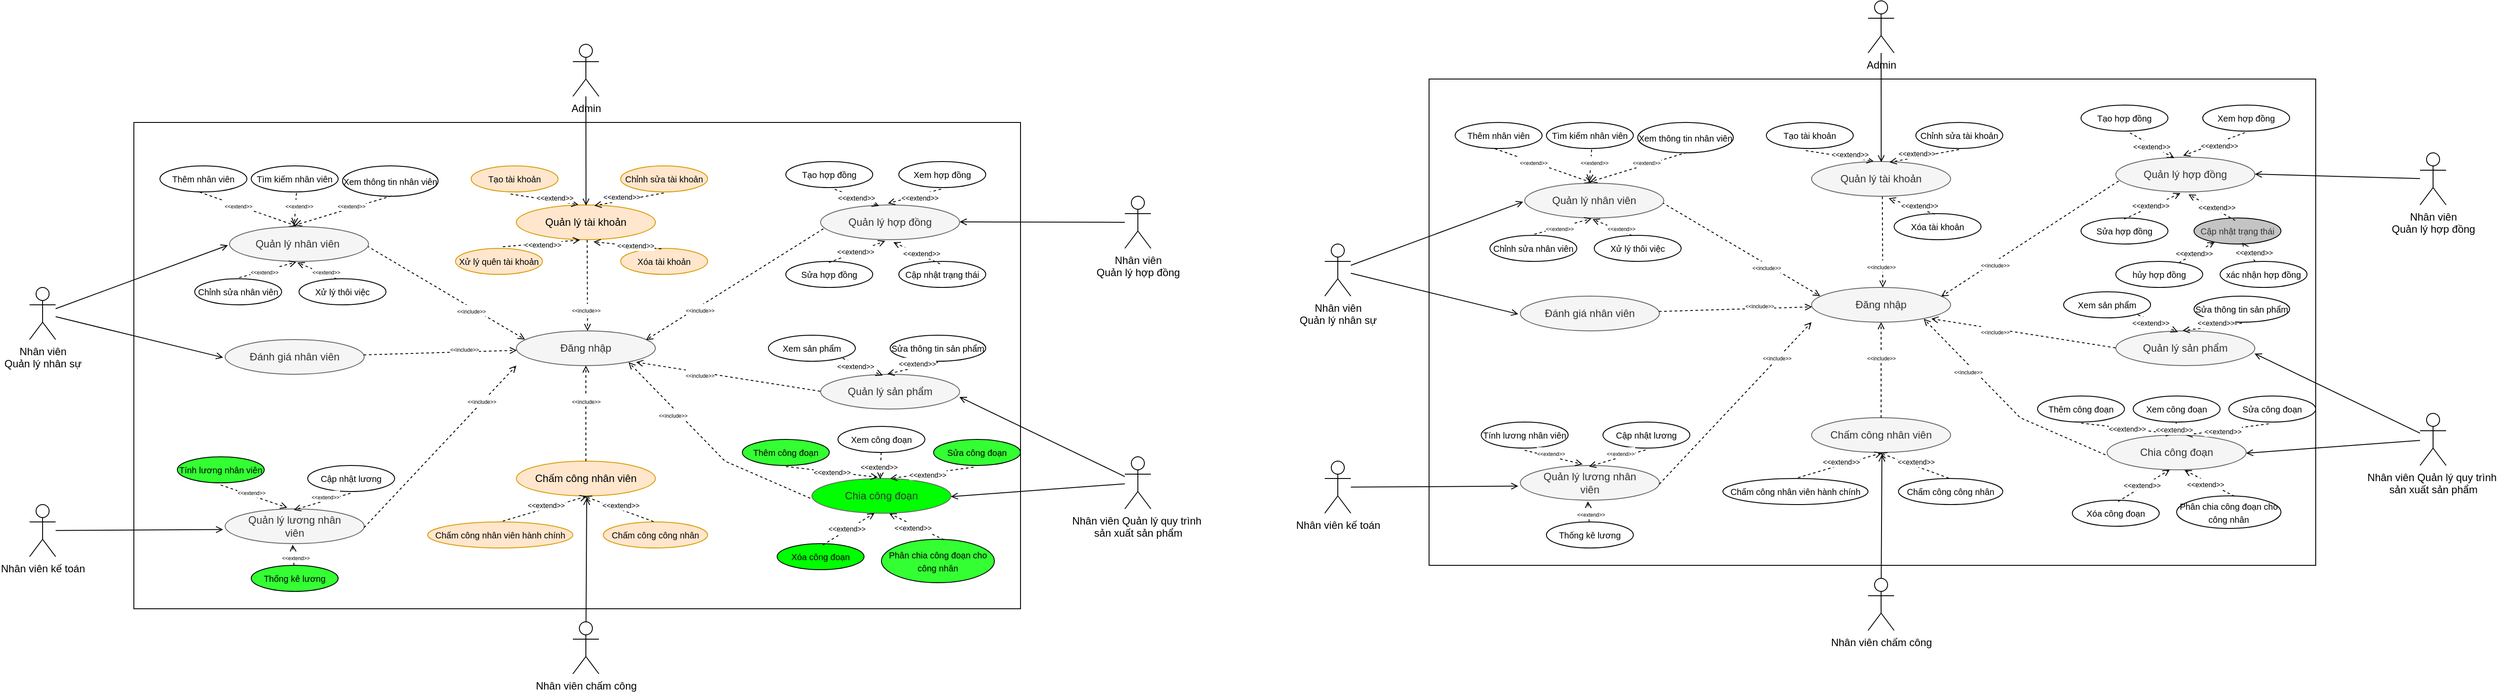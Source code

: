 <mxfile version="21.8.1" type="github">
  <diagram id="moab_QOuEcnYYGaLpviC" name="Page-1">
    <mxGraphModel dx="956" dy="900" grid="1" gridSize="10" guides="1" tooltips="1" connect="0" arrows="1" fold="1" page="1" pageScale="1" pageWidth="827" pageHeight="1169" math="0" shadow="0">
      <root>
        <mxCell id="0" />
        <mxCell id="1" parent="0" />
        <mxCell id="79gRq2DrtrsoFmL8w3pO-127" value="" style="rounded=0;whiteSpace=wrap;html=1;" parent="1" vertex="1">
          <mxGeometry x="2760" y="240" width="1020" height="560" as="geometry" />
        </mxCell>
        <mxCell id="79gRq2DrtrsoFmL8w3pO-1" value="Admin" style="shape=umlActor;verticalLabelPosition=bottom;verticalAlign=top;html=1;outlineConnect=0;" parent="1" vertex="1">
          <mxGeometry x="3265" y="150" width="30" height="60" as="geometry" />
        </mxCell>
        <mxCell id="79gRq2DrtrsoFmL8w3pO-2" value="Nhân viên&lt;br&gt;Quản lý nhân sự&lt;br&gt;" style="shape=umlActor;verticalLabelPosition=bottom;verticalAlign=top;html=1;outlineConnect=0;" parent="1" vertex="1">
          <mxGeometry x="2640" y="430" width="30" height="60" as="geometry" />
        </mxCell>
        <mxCell id="79gRq2DrtrsoFmL8w3pO-3" value="Nhân viên kế toán" style="shape=umlActor;verticalLabelPosition=bottom;verticalAlign=top;html=1;outlineConnect=0;" parent="1" vertex="1">
          <mxGeometry x="2640" y="680" width="30" height="60" as="geometry" />
        </mxCell>
        <mxCell id="79gRq2DrtrsoFmL8w3pO-4" value="Nhân viên chấm công" style="shape=umlActor;verticalLabelPosition=bottom;verticalAlign=top;html=1;outlineConnect=0;" parent="1" vertex="1">
          <mxGeometry x="3265" y="815" width="30" height="60" as="geometry" />
        </mxCell>
        <mxCell id="79gRq2DrtrsoFmL8w3pO-5" value="Nhân viên&lt;br&gt;Quản lý hợp đồng&lt;br&gt;" style="shape=umlActor;verticalLabelPosition=bottom;verticalAlign=top;html=1;outlineConnect=0;" parent="1" vertex="1">
          <mxGeometry x="3900" y="325" width="30" height="60" as="geometry" />
        </mxCell>
        <mxCell id="79gRq2DrtrsoFmL8w3pO-6" value="Nhân viên Quản lý quy trình&amp;nbsp;&lt;br&gt;sản xuất sản phẩm&lt;br&gt;" style="shape=umlActor;verticalLabelPosition=bottom;verticalAlign=top;html=1;outlineConnect=0;" parent="1" vertex="1">
          <mxGeometry x="3900" y="625" width="30" height="60" as="geometry" />
        </mxCell>
        <mxCell id="79gRq2DrtrsoFmL8w3pO-7" value="Quản lý tài khoản" style="ellipse;whiteSpace=wrap;html=1;fillColor=#f5f5f5;fontColor=#333333;strokeColor=#666666;" parent="1" vertex="1">
          <mxGeometry x="3200" y="335" width="160" height="40" as="geometry" />
        </mxCell>
        <mxCell id="79gRq2DrtrsoFmL8w3pO-10" value="Đánh giá nhân viên" style="ellipse;whiteSpace=wrap;html=1;fillColor=#f5f5f5;fontColor=#333333;strokeColor=#666666;" parent="1" vertex="1">
          <mxGeometry x="2865" y="490" width="160" height="40" as="geometry" />
        </mxCell>
        <mxCell id="79gRq2DrtrsoFmL8w3pO-11" value="Quản lý lương nhân&lt;br&gt;viên" style="ellipse;whiteSpace=wrap;html=1;fillColor=#f5f5f5;fontColor=#333333;strokeColor=#666666;" parent="1" vertex="1">
          <mxGeometry x="2865" y="685" width="160" height="40" as="geometry" />
        </mxCell>
        <mxCell id="79gRq2DrtrsoFmL8w3pO-12" value="Chấm công nhân viên" style="ellipse;whiteSpace=wrap;html=1;fillColor=#f5f5f5;fontColor=#333333;strokeColor=#666666;" parent="1" vertex="1">
          <mxGeometry x="3200" y="630" width="160" height="40" as="geometry" />
        </mxCell>
        <mxCell id="79gRq2DrtrsoFmL8w3pO-13" value="Quản lý sản phẩm" style="ellipse;whiteSpace=wrap;html=1;fillColor=#f5f5f5;fontColor=#333333;strokeColor=#666666;" parent="1" vertex="1">
          <mxGeometry x="3550" y="530" width="160" height="40" as="geometry" />
        </mxCell>
        <mxCell id="79gRq2DrtrsoFmL8w3pO-14" value="Quản lý hợp đồng" style="ellipse;whiteSpace=wrap;html=1;fillColor=#f5f5f5;fontColor=#333333;strokeColor=#666666;" parent="1" vertex="1">
          <mxGeometry x="3550" y="330" width="160" height="40" as="geometry" />
        </mxCell>
        <mxCell id="79gRq2DrtrsoFmL8w3pO-15" value="" style="endArrow=open;html=1;rounded=0;endFill=0;entryX=-0.011;entryY=0.535;entryDx=0;entryDy=0;entryPerimeter=0;" parent="1" source="79gRq2DrtrsoFmL8w3pO-2" target="79gRq2DrtrsoFmL8w3pO-9" edge="1">
          <mxGeometry width="50" height="50" relative="1" as="geometry">
            <mxPoint x="2750" y="340" as="sourcePoint" />
            <mxPoint x="2960" y="310" as="targetPoint" />
            <Array as="points" />
          </mxGeometry>
        </mxCell>
        <mxCell id="79gRq2DrtrsoFmL8w3pO-16" value="" style="endArrow=open;html=1;rounded=0;endFill=0;entryX=-0.015;entryY=0.518;entryDx=0;entryDy=0;entryPerimeter=0;" parent="1" source="79gRq2DrtrsoFmL8w3pO-2" target="79gRq2DrtrsoFmL8w3pO-10" edge="1">
          <mxGeometry width="50" height="50" relative="1" as="geometry">
            <mxPoint x="2745" y="350" as="sourcePoint" />
            <mxPoint x="2960" y="480" as="targetPoint" />
            <Array as="points" />
          </mxGeometry>
        </mxCell>
        <mxCell id="79gRq2DrtrsoFmL8w3pO-17" value="" style="endArrow=open;html=1;rounded=0;endFill=0;entryX=0.501;entryY=0.02;entryDx=0;entryDy=0;entryPerimeter=0;" parent="1" source="79gRq2DrtrsoFmL8w3pO-1" target="79gRq2DrtrsoFmL8w3pO-7" edge="1">
          <mxGeometry width="50" height="50" relative="1" as="geometry">
            <mxPoint x="3120" y="200" as="sourcePoint" />
            <mxPoint x="3280" y="321" as="targetPoint" />
            <Array as="points" />
          </mxGeometry>
        </mxCell>
        <mxCell id="79gRq2DrtrsoFmL8w3pO-18" value="Đăng nhập" style="ellipse;whiteSpace=wrap;html=1;fillColor=#f5f5f5;fontColor=#333333;strokeColor=#666666;" parent="1" vertex="1">
          <mxGeometry x="3200" y="480" width="160" height="40" as="geometry" />
        </mxCell>
        <mxCell id="79gRq2DrtrsoFmL8w3pO-19" value="" style="endArrow=open;html=1;rounded=0;endFill=0;entryX=-0.015;entryY=0.594;entryDx=0;entryDy=0;entryPerimeter=0;" parent="1" source="79gRq2DrtrsoFmL8w3pO-3" target="79gRq2DrtrsoFmL8w3pO-11" edge="1">
          <mxGeometry width="50" height="50" relative="1" as="geometry">
            <mxPoint x="2745" y="690" as="sourcePoint" />
            <mxPoint x="2970" y="770" as="targetPoint" />
            <Array as="points" />
          </mxGeometry>
        </mxCell>
        <mxCell id="79gRq2DrtrsoFmL8w3pO-20" value="" style="endArrow=open;html=1;rounded=0;endFill=0;entryX=0.506;entryY=1.059;entryDx=0;entryDy=0;entryPerimeter=0;" parent="1" source="79gRq2DrtrsoFmL8w3pO-4" target="79gRq2DrtrsoFmL8w3pO-12" edge="1">
          <mxGeometry width="50" height="50" relative="1" as="geometry">
            <mxPoint x="3060" y="685" as="sourcePoint" />
            <mxPoint x="3285" y="765" as="targetPoint" />
          </mxGeometry>
        </mxCell>
        <mxCell id="79gRq2DrtrsoFmL8w3pO-21" value="" style="endArrow=open;html=1;rounded=0;endFill=0;entryX=0.998;entryY=0.653;entryDx=0;entryDy=0;entryPerimeter=0;" parent="1" source="79gRq2DrtrsoFmL8w3pO-6" target="79gRq2DrtrsoFmL8w3pO-13" edge="1">
          <mxGeometry width="50" height="50" relative="1" as="geometry">
            <mxPoint x="3370" y="850" as="sourcePoint" />
            <mxPoint x="3291" y="772" as="targetPoint" />
          </mxGeometry>
        </mxCell>
        <mxCell id="79gRq2DrtrsoFmL8w3pO-22" value="" style="endArrow=open;html=1;rounded=0;endFill=0;entryX=1;entryY=0.487;entryDx=0;entryDy=0;entryPerimeter=0;" parent="1" source="79gRq2DrtrsoFmL8w3pO-5" target="79gRq2DrtrsoFmL8w3pO-14" edge="1">
          <mxGeometry width="50" height="50" relative="1" as="geometry">
            <mxPoint x="3650" y="700" as="sourcePoint" />
            <mxPoint x="3493" y="644" as="targetPoint" />
          </mxGeometry>
        </mxCell>
        <mxCell id="79gRq2DrtrsoFmL8w3pO-24" value="" style="endArrow=open;dashed=1;html=1;rounded=0;endFill=0;entryX=0.07;entryY=0.805;entryDx=0;entryDy=0;entryPerimeter=0;exitX=0.999;exitY=0.539;exitDx=0;exitDy=0;exitPerimeter=0;" parent="1" source="79gRq2DrtrsoFmL8w3pO-11" edge="1">
          <mxGeometry width="50" height="50" relative="1" as="geometry">
            <mxPoint x="3040" y="670" as="sourcePoint" />
            <mxPoint x="3200.0" y="520.0" as="targetPoint" />
            <Array as="points" />
          </mxGeometry>
        </mxCell>
        <mxCell id="79gRq2DrtrsoFmL8w3pO-25" value="&lt;font style=&quot;font-size: 6px;&quot;&gt;&amp;lt;&amp;lt;include&amp;gt;&amp;gt;&lt;/font&gt;" style="edgeLabel;html=1;align=center;verticalAlign=middle;resizable=0;points=[];" parent="79gRq2DrtrsoFmL8w3pO-24" vertex="1" connectable="0">
          <mxGeometry x="0.039" y="1" relative="1" as="geometry">
            <mxPoint x="45" y="-49" as="offset" />
          </mxGeometry>
        </mxCell>
        <mxCell id="79gRq2DrtrsoFmL8w3pO-26" value="" style="endArrow=open;dashed=1;html=1;rounded=0;endFill=0;" parent="1" source="79gRq2DrtrsoFmL8w3pO-12" target="79gRq2DrtrsoFmL8w3pO-18" edge="1">
          <mxGeometry width="50" height="50" relative="1" as="geometry">
            <mxPoint x="3280" y="720" as="sourcePoint" />
            <mxPoint x="3210.0" y="530.0" as="targetPoint" />
            <Array as="points" />
          </mxGeometry>
        </mxCell>
        <mxCell id="79gRq2DrtrsoFmL8w3pO-27" value="&lt;font style=&quot;font-size: 6px;&quot;&gt;&amp;lt;&amp;lt;include&amp;gt;&amp;gt;&lt;/font&gt;" style="edgeLabel;html=1;align=center;verticalAlign=middle;resizable=0;points=[];" parent="79gRq2DrtrsoFmL8w3pO-26" vertex="1" connectable="0">
          <mxGeometry x="0.039" y="1" relative="1" as="geometry">
            <mxPoint x="1" y="-13" as="offset" />
          </mxGeometry>
        </mxCell>
        <mxCell id="79gRq2DrtrsoFmL8w3pO-28" value="" style="endArrow=open;dashed=1;html=1;rounded=0;endFill=0;exitX=-0.002;exitY=0.489;exitDx=0;exitDy=0;exitPerimeter=0;entryX=0.861;entryY=0.9;entryDx=0;entryDy=0;entryPerimeter=0;" parent="1" source="79gRq2DrtrsoFmL8w3pO-13" target="79gRq2DrtrsoFmL8w3pO-18" edge="1">
          <mxGeometry width="50" height="50" relative="1" as="geometry">
            <mxPoint x="3290" y="730" as="sourcePoint" />
            <mxPoint x="3350" y="510" as="targetPoint" />
            <Array as="points" />
          </mxGeometry>
        </mxCell>
        <mxCell id="79gRq2DrtrsoFmL8w3pO-29" value="&lt;font style=&quot;font-size: 6px;&quot;&gt;&amp;lt;&amp;lt;include&amp;gt;&amp;gt;&lt;/font&gt;" style="edgeLabel;html=1;align=center;verticalAlign=middle;resizable=0;points=[];" parent="79gRq2DrtrsoFmL8w3pO-28" vertex="1" connectable="0">
          <mxGeometry x="0.039" y="1" relative="1" as="geometry">
            <mxPoint x="-29" y="-3" as="offset" />
          </mxGeometry>
        </mxCell>
        <mxCell id="79gRq2DrtrsoFmL8w3pO-30" value="" style="endArrow=open;dashed=1;html=1;rounded=0;endFill=0;exitX=0.509;exitY=1.01;exitDx=0;exitDy=0;exitPerimeter=0;entryX=0.512;entryY=0.001;entryDx=0;entryDy=0;entryPerimeter=0;" parent="1" source="79gRq2DrtrsoFmL8w3pO-7" target="79gRq2DrtrsoFmL8w3pO-18" edge="1">
          <mxGeometry width="50" height="50" relative="1" as="geometry">
            <mxPoint x="3250" y="430" as="sourcePoint" />
            <mxPoint x="3279" y="490" as="targetPoint" />
            <Array as="points" />
          </mxGeometry>
        </mxCell>
        <mxCell id="79gRq2DrtrsoFmL8w3pO-31" value="&lt;font style=&quot;font-size: 6px;&quot;&gt;&amp;lt;&amp;lt;include&amp;gt;&amp;gt;&lt;/font&gt;" style="edgeLabel;html=1;align=center;verticalAlign=middle;resizable=0;points=[];" parent="79gRq2DrtrsoFmL8w3pO-30" vertex="1" connectable="0">
          <mxGeometry x="0.039" y="1" relative="1" as="geometry">
            <mxPoint x="-3" y="25" as="offset" />
          </mxGeometry>
        </mxCell>
        <mxCell id="79gRq2DrtrsoFmL8w3pO-32" value="" style="endArrow=open;dashed=1;html=1;rounded=0;endFill=0;entryX=0.932;entryY=0.263;entryDx=0;entryDy=0;entryPerimeter=0;exitX=0.02;exitY=0.687;exitDx=0;exitDy=0;exitPerimeter=0;" parent="1" source="79gRq2DrtrsoFmL8w3pO-14" target="79gRq2DrtrsoFmL8w3pO-18" edge="1">
          <mxGeometry width="50" height="50" relative="1" as="geometry">
            <mxPoint x="3488" y="605" as="sourcePoint" />
            <mxPoint x="3361" y="520" as="targetPoint" />
          </mxGeometry>
        </mxCell>
        <mxCell id="79gRq2DrtrsoFmL8w3pO-33" value="&lt;font style=&quot;font-size: 6px;&quot;&gt;&amp;lt;&amp;lt;include&amp;gt;&amp;gt;&lt;/font&gt;" style="edgeLabel;html=1;align=center;verticalAlign=middle;resizable=0;points=[];" parent="79gRq2DrtrsoFmL8w3pO-32" vertex="1" connectable="0">
          <mxGeometry x="0.039" y="1" relative="1" as="geometry">
            <mxPoint x="-37" y="25" as="offset" />
          </mxGeometry>
        </mxCell>
        <mxCell id="79gRq2DrtrsoFmL8w3pO-34" value="" style="endArrow=open;dashed=1;html=1;rounded=0;endFill=0;" parent="1" source="79gRq2DrtrsoFmL8w3pO-10" target="79gRq2DrtrsoFmL8w3pO-18" edge="1">
          <mxGeometry width="50" height="50" relative="1" as="geometry">
            <mxPoint x="3049.76" y="628.56" as="sourcePoint" />
            <mxPoint x="3160" y="510" as="targetPoint" />
            <Array as="points" />
          </mxGeometry>
        </mxCell>
        <mxCell id="79gRq2DrtrsoFmL8w3pO-35" value="&lt;font style=&quot;font-size: 6px;&quot;&gt;&amp;lt;&amp;lt;include&amp;gt;&amp;gt;&lt;/font&gt;" style="edgeLabel;html=1;align=center;verticalAlign=middle;resizable=0;points=[];" parent="79gRq2DrtrsoFmL8w3pO-34" vertex="1" connectable="0">
          <mxGeometry x="0.039" y="1" relative="1" as="geometry">
            <mxPoint x="24" y="-4" as="offset" />
          </mxGeometry>
        </mxCell>
        <mxCell id="79gRq2DrtrsoFmL8w3pO-36" value="" style="endArrow=open;dashed=1;html=1;rounded=0;endFill=0;entryX=0.062;entryY=0.247;entryDx=0;entryDy=0;entryPerimeter=0;exitX=0.988;exitY=0.555;exitDx=0;exitDy=0;exitPerimeter=0;" parent="1" source="79gRq2DrtrsoFmL8w3pO-9" target="79gRq2DrtrsoFmL8w3pO-18" edge="1">
          <mxGeometry width="50" height="50" relative="1" as="geometry">
            <mxPoint x="3040" y="340" as="sourcePoint" />
            <mxPoint x="3200" y="519" as="targetPoint" />
            <Array as="points" />
          </mxGeometry>
        </mxCell>
        <mxCell id="79gRq2DrtrsoFmL8w3pO-37" value="&lt;font style=&quot;font-size: 6px;&quot;&gt;&amp;lt;&amp;lt;include&amp;gt;&amp;gt;&lt;/font&gt;" style="edgeLabel;html=1;align=center;verticalAlign=middle;resizable=0;points=[];" parent="79gRq2DrtrsoFmL8w3pO-36" vertex="1" connectable="0">
          <mxGeometry x="0.039" y="1" relative="1" as="geometry">
            <mxPoint x="25" y="18" as="offset" />
          </mxGeometry>
        </mxCell>
        <mxCell id="79gRq2DrtrsoFmL8w3pO-39" value="&lt;font style=&quot;font-size: 10px;&quot;&gt;Thêm nhân viên&lt;/font&gt;" style="ellipse;whiteSpace=wrap;html=1;" parent="1" vertex="1">
          <mxGeometry x="2790" y="290" width="100" height="30" as="geometry" />
        </mxCell>
        <mxCell id="79gRq2DrtrsoFmL8w3pO-41" value="&lt;span style=&quot;font-size: 10px;&quot;&gt;Xử lý thôi việc&lt;/span&gt;" style="ellipse;whiteSpace=wrap;html=1;" parent="1" vertex="1">
          <mxGeometry x="2950" y="420" width="100" height="30" as="geometry" />
        </mxCell>
        <mxCell id="79gRq2DrtrsoFmL8w3pO-42" value="&lt;span style=&quot;font-size: 10px;&quot;&gt;Chỉnh sửa nhân viên&lt;/span&gt;" style="ellipse;whiteSpace=wrap;html=1;" parent="1" vertex="1">
          <mxGeometry x="2830" y="420" width="100" height="30" as="geometry" />
        </mxCell>
        <mxCell id="79gRq2DrtrsoFmL8w3pO-43" value="" style="endArrow=open;dashed=1;html=1;rounded=0;endFill=0;" parent="1" source="79gRq2DrtrsoFmL8w3pO-9" edge="1">
          <mxGeometry width="50" height="50" relative="1" as="geometry">
            <mxPoint x="2970" y="390" as="sourcePoint" />
            <mxPoint x="2930" y="380" as="targetPoint" />
          </mxGeometry>
        </mxCell>
        <mxCell id="79gRq2DrtrsoFmL8w3pO-44" value="&lt;font style=&quot;font-size: 6px;&quot;&gt;&amp;lt;&amp;lt;extend&amp;gt;&amp;gt;&lt;/font&gt;" style="edgeLabel;html=1;align=center;verticalAlign=middle;resizable=0;points=[];" parent="79gRq2DrtrsoFmL8w3pO-43" vertex="1" connectable="0">
          <mxGeometry x="0.039" y="1" relative="1" as="geometry">
            <mxPoint x="16" y="11" as="offset" />
          </mxGeometry>
        </mxCell>
        <mxCell id="79gRq2DrtrsoFmL8w3pO-45" value="" style="endArrow=open;dashed=1;html=1;rounded=0;endFill=0;exitX=0.435;exitY=0.007;exitDx=0;exitDy=0;exitPerimeter=0;entryX=0.488;entryY=1.035;entryDx=0;entryDy=0;entryPerimeter=0;" parent="1" source="79gRq2DrtrsoFmL8w3pO-41" target="79gRq2DrtrsoFmL8w3pO-9" edge="1">
          <mxGeometry width="50" height="50" relative="1" as="geometry">
            <mxPoint x="3028" y="411" as="sourcePoint" />
            <mxPoint x="2930" y="380" as="targetPoint" />
          </mxGeometry>
        </mxCell>
        <mxCell id="79gRq2DrtrsoFmL8w3pO-46" value="&lt;font style=&quot;font-size: 6px;&quot;&gt;&amp;lt;&amp;lt;extend&amp;gt;&amp;gt;&lt;/font&gt;" style="edgeLabel;html=1;align=center;verticalAlign=middle;resizable=0;points=[];" parent="79gRq2DrtrsoFmL8w3pO-45" vertex="1" connectable="0">
          <mxGeometry x="0.039" y="1" relative="1" as="geometry">
            <mxPoint x="11" y="-1" as="offset" />
          </mxGeometry>
        </mxCell>
        <mxCell id="79gRq2DrtrsoFmL8w3pO-47" value="" style="endArrow=open;dashed=1;html=1;rounded=0;endFill=0;entryX=0.482;entryY=-0.019;entryDx=0;entryDy=0;entryPerimeter=0;exitX=0.458;exitY=1.01;exitDx=0;exitDy=0;exitPerimeter=0;" parent="1" source="79gRq2DrtrsoFmL8w3pO-39" target="79gRq2DrtrsoFmL8w3pO-9" edge="1">
          <mxGeometry width="50" height="50" relative="1" as="geometry">
            <mxPoint x="2943" y="410" as="sourcePoint" />
            <mxPoint x="2961" y="371" as="targetPoint" />
          </mxGeometry>
        </mxCell>
        <mxCell id="79gRq2DrtrsoFmL8w3pO-48" value="&lt;font style=&quot;font-size: 6px;&quot;&gt;&amp;lt;&amp;lt;extend&amp;gt;&amp;gt;&lt;/font&gt;" style="edgeLabel;html=1;align=center;verticalAlign=middle;resizable=0;points=[];rotation=0;" parent="79gRq2DrtrsoFmL8w3pO-47" vertex="1" connectable="0">
          <mxGeometry x="0.039" y="1" relative="1" as="geometry">
            <mxPoint x="-14" y="-5" as="offset" />
          </mxGeometry>
        </mxCell>
        <mxCell id="79gRq2DrtrsoFmL8w3pO-49" value="&lt;font style=&quot;font-size: 10px;&quot;&gt;Tìm kiếm nhân viên&lt;/font&gt;" style="ellipse;whiteSpace=wrap;html=1;" parent="1" vertex="1">
          <mxGeometry x="2895" y="290" width="100" height="30" as="geometry" />
        </mxCell>
        <mxCell id="79gRq2DrtrsoFmL8w3pO-50" value="" style="endArrow=open;dashed=1;html=1;rounded=0;endFill=0;entryX=0.466;entryY=-0.05;entryDx=0;entryDy=0;entryPerimeter=0;exitX=0.52;exitY=1.041;exitDx=0;exitDy=0;exitPerimeter=0;" parent="1" source="79gRq2DrtrsoFmL8w3pO-49" target="79gRq2DrtrsoFmL8w3pO-9" edge="1">
          <mxGeometry width="50" height="50" relative="1" as="geometry">
            <mxPoint x="2899" y="393" as="sourcePoint" />
            <mxPoint x="2915" y="364" as="targetPoint" />
          </mxGeometry>
        </mxCell>
        <mxCell id="79gRq2DrtrsoFmL8w3pO-51" value="&lt;font style=&quot;font-size: 6px;&quot;&gt;&amp;lt;&amp;lt;extend&amp;gt;&amp;gt;&lt;/font&gt;" style="edgeLabel;html=1;align=center;verticalAlign=middle;resizable=0;points=[];rotation=0;" parent="79gRq2DrtrsoFmL8w3pO-50" vertex="1" connectable="0">
          <mxGeometry x="0.039" y="1" relative="1" as="geometry">
            <mxPoint x="3" y="-6" as="offset" />
          </mxGeometry>
        </mxCell>
        <mxCell id="79gRq2DrtrsoFmL8w3pO-52" value="&lt;span style=&quot;font-size: 10px;&quot;&gt;Xem thông tin nhân viên&lt;/span&gt;" style="ellipse;whiteSpace=wrap;html=1;" parent="1" vertex="1">
          <mxGeometry x="3000" y="290" width="110" height="35" as="geometry" />
        </mxCell>
        <mxCell id="79gRq2DrtrsoFmL8w3pO-53" value="" style="endArrow=open;dashed=1;html=1;rounded=0;endFill=0;exitX=0.512;exitY=0.989;exitDx=0;exitDy=0;exitPerimeter=0;entryX=0.47;entryY=-0.042;entryDx=0;entryDy=0;entryPerimeter=0;" parent="1" source="79gRq2DrtrsoFmL8w3pO-52" target="79gRq2DrtrsoFmL8w3pO-9" edge="1">
          <mxGeometry width="50" height="50" relative="1" as="geometry">
            <mxPoint x="2876" y="301" as="sourcePoint" />
            <mxPoint x="2960" y="320" as="targetPoint" />
          </mxGeometry>
        </mxCell>
        <mxCell id="79gRq2DrtrsoFmL8w3pO-54" value="&lt;font style=&quot;font-size: 6px;&quot;&gt;&amp;lt;&amp;lt;extend&amp;gt;&amp;gt;&lt;/font&gt;" style="edgeLabel;html=1;align=center;verticalAlign=middle;resizable=0;points=[];rotation=0;" parent="79gRq2DrtrsoFmL8w3pO-53" vertex="1" connectable="0">
          <mxGeometry x="0.039" y="1" relative="1" as="geometry">
            <mxPoint x="11" y="-8" as="offset" />
          </mxGeometry>
        </mxCell>
        <mxCell id="79gRq2DrtrsoFmL8w3pO-55" value="&lt;span style=&quot;font-size: 10px;&quot;&gt;Tạo tài khoản&lt;/span&gt;" style="ellipse;whiteSpace=wrap;html=1;" parent="1" vertex="1">
          <mxGeometry x="3148" y="290" width="100" height="30" as="geometry" />
        </mxCell>
        <mxCell id="79gRq2DrtrsoFmL8w3pO-56" value="" style="endArrow=open;dashed=1;html=1;rounded=0;endFill=0;entryX=0.446;entryY=-0.008;entryDx=0;entryDy=0;entryPerimeter=0;exitX=0.454;exitY=1.08;exitDx=0;exitDy=0;exitPerimeter=0;" parent="1" source="79gRq2DrtrsoFmL8w3pO-55" target="79gRq2DrtrsoFmL8w3pO-7" edge="1">
          <mxGeometry width="50" height="50" relative="1" as="geometry">
            <mxPoint x="3405" y="190" as="sourcePoint" />
            <mxPoint x="3348" y="198" as="targetPoint" />
          </mxGeometry>
        </mxCell>
        <mxCell id="79gRq2DrtrsoFmL8w3pO-57" value="&lt;font style=&quot;font-size: 8px;&quot;&gt;&amp;lt;&amp;lt;extend&amp;gt;&amp;gt;&lt;/font&gt;" style="edgeLabel;html=1;align=center;verticalAlign=middle;resizable=0;points=[];" parent="79gRq2DrtrsoFmL8w3pO-56" vertex="1" connectable="0">
          <mxGeometry x="0.039" y="1" relative="1" as="geometry">
            <mxPoint x="10" y="-2" as="offset" />
          </mxGeometry>
        </mxCell>
        <mxCell id="79gRq2DrtrsoFmL8w3pO-58" value="&lt;span style=&quot;font-size: 10px;&quot;&gt;Chỉnh sửa tài khoản&lt;/span&gt;" style="ellipse;whiteSpace=wrap;html=1;" parent="1" vertex="1">
          <mxGeometry x="3320" y="290" width="100" height="30" as="geometry" />
        </mxCell>
        <mxCell id="79gRq2DrtrsoFmL8w3pO-59" value="" style="endArrow=open;dashed=1;html=1;rounded=0;endFill=0;exitX=0.496;exitY=1.04;exitDx=0;exitDy=0;exitPerimeter=0;entryX=0.561;entryY=0.022;entryDx=0;entryDy=0;entryPerimeter=0;" parent="1" source="79gRq2DrtrsoFmL8w3pO-58" target="79gRq2DrtrsoFmL8w3pO-7" edge="1">
          <mxGeometry width="50" height="50" relative="1" as="geometry">
            <mxPoint x="3184.93" y="300" as="sourcePoint" />
            <mxPoint x="3340" y="340" as="targetPoint" />
          </mxGeometry>
        </mxCell>
        <mxCell id="79gRq2DrtrsoFmL8w3pO-60" value="&lt;font style=&quot;font-size: 8px;&quot;&gt;&amp;lt;&amp;lt;extend&amp;gt;&amp;gt;&lt;/font&gt;" style="edgeLabel;html=1;align=center;verticalAlign=middle;resizable=0;points=[];" parent="79gRq2DrtrsoFmL8w3pO-59" vertex="1" connectable="0">
          <mxGeometry x="0.039" y="1" relative="1" as="geometry">
            <mxPoint x="-8" y="-5" as="offset" />
          </mxGeometry>
        </mxCell>
        <mxCell id="79gRq2DrtrsoFmL8w3pO-64" value="&lt;span style=&quot;font-size: 10px;&quot;&gt;Xóa tài khoản&lt;/span&gt;" style="ellipse;whiteSpace=wrap;html=1;" parent="1" vertex="1">
          <mxGeometry x="3295" y="395" width="100" height="30" as="geometry" />
        </mxCell>
        <mxCell id="79gRq2DrtrsoFmL8w3pO-65" value="" style="endArrow=open;dashed=1;html=1;rounded=0;endFill=0;entryX=0.555;entryY=1.058;entryDx=0;entryDy=0;entryPerimeter=0;exitX=0.468;exitY=0.019;exitDx=0;exitDy=0;exitPerimeter=0;" parent="1" source="79gRq2DrtrsoFmL8w3pO-64" target="79gRq2DrtrsoFmL8w3pO-7" edge="1">
          <mxGeometry width="50" height="50" relative="1" as="geometry">
            <mxPoint x="3465" y="220" as="sourcePoint" />
            <mxPoint x="3365" y="360" as="targetPoint" />
            <Array as="points" />
          </mxGeometry>
        </mxCell>
        <mxCell id="79gRq2DrtrsoFmL8w3pO-66" value="&lt;font style=&quot;font-size: 8px;&quot;&gt;&amp;lt;&amp;lt;extend&amp;gt;&amp;gt;&lt;/font&gt;" style="edgeLabel;html=1;align=center;verticalAlign=middle;resizable=0;points=[];" parent="79gRq2DrtrsoFmL8w3pO-65" vertex="1" connectable="0">
          <mxGeometry x="0.039" y="1" relative="1" as="geometry">
            <mxPoint x="10" y="-2" as="offset" />
          </mxGeometry>
        </mxCell>
        <mxCell id="79gRq2DrtrsoFmL8w3pO-70" value="Chia công đoạn" style="ellipse;whiteSpace=wrap;html=1;fillColor=#f5f5f5;fontColor=#333333;strokeColor=#666666;" parent="1" vertex="1">
          <mxGeometry x="3540" y="650" width="160" height="40" as="geometry" />
        </mxCell>
        <mxCell id="79gRq2DrtrsoFmL8w3pO-71" value="" style="endArrow=open;html=1;rounded=0;endFill=0;entryX=0.999;entryY=0.522;entryDx=0;entryDy=0;entryPerimeter=0;" parent="1" source="79gRq2DrtrsoFmL8w3pO-6" target="79gRq2DrtrsoFmL8w3pO-70" edge="1">
          <mxGeometry width="50" height="50" relative="1" as="geometry">
            <mxPoint x="3662" y="670" as="sourcePoint" />
            <mxPoint x="3593" y="539" as="targetPoint" />
            <Array as="points" />
          </mxGeometry>
        </mxCell>
        <mxCell id="79gRq2DrtrsoFmL8w3pO-73" value="" style="endArrow=open;dashed=1;html=1;rounded=0;endFill=0;exitX=0.483;exitY=0.026;exitDx=0;exitDy=0;exitPerimeter=0;entryX=0.506;entryY=1.012;entryDx=0;entryDy=0;entryPerimeter=0;" parent="1" source="79gRq2DrtrsoFmL8w3pO-72" target="79gRq2DrtrsoFmL8w3pO-12" edge="1">
          <mxGeometry width="50" height="50" relative="1" as="geometry">
            <mxPoint x="3120" y="631" as="sourcePoint" />
            <mxPoint x="3237" y="676" as="targetPoint" />
          </mxGeometry>
        </mxCell>
        <mxCell id="79gRq2DrtrsoFmL8w3pO-74" value="&lt;font style=&quot;font-size: 8px;&quot;&gt;&amp;lt;&amp;lt;extend&amp;gt;&amp;gt;&lt;/font&gt;" style="edgeLabel;html=1;align=center;verticalAlign=middle;resizable=0;points=[];" parent="79gRq2DrtrsoFmL8w3pO-73" vertex="1" connectable="0">
          <mxGeometry x="0.039" y="1" relative="1" as="geometry">
            <mxPoint x="2" y="-4" as="offset" />
          </mxGeometry>
        </mxCell>
        <mxCell id="79gRq2DrtrsoFmL8w3pO-78" value="&lt;span style=&quot;font-size: 10px;&quot;&gt;Chấm công công nhân&lt;/span&gt;" style="ellipse;whiteSpace=wrap;html=1;" parent="1" vertex="1">
          <mxGeometry x="3300" y="700" width="120" height="30" as="geometry" />
        </mxCell>
        <mxCell id="79gRq2DrtrsoFmL8w3pO-79" value="" style="endArrow=open;dashed=1;html=1;rounded=0;endFill=0;exitX=0.482;exitY=-0.013;exitDx=0;exitDy=0;exitPerimeter=0;entryX=0.491;entryY=1.016;entryDx=0;entryDy=0;entryPerimeter=0;" parent="1" source="79gRq2DrtrsoFmL8w3pO-78" target="79gRq2DrtrsoFmL8w3pO-12" edge="1">
          <mxGeometry width="50" height="50" relative="1" as="geometry">
            <mxPoint x="3270" y="625" as="sourcePoint" />
            <mxPoint x="3280" y="670" as="targetPoint" />
          </mxGeometry>
        </mxCell>
        <mxCell id="79gRq2DrtrsoFmL8w3pO-80" value="&lt;font style=&quot;font-size: 8px;&quot;&gt;&amp;lt;&amp;lt;extend&amp;gt;&amp;gt;&lt;/font&gt;" style="edgeLabel;html=1;align=center;verticalAlign=middle;resizable=0;points=[];" parent="79gRq2DrtrsoFmL8w3pO-79" vertex="1" connectable="0">
          <mxGeometry x="0.039" y="1" relative="1" as="geometry">
            <mxPoint x="4" y="-6" as="offset" />
          </mxGeometry>
        </mxCell>
        <mxCell id="79gRq2DrtrsoFmL8w3pO-81" value="&lt;span style=&quot;font-size: 10px;&quot;&gt;Tính lương nhân viên&lt;/span&gt;" style="ellipse;whiteSpace=wrap;html=1;" parent="1" vertex="1">
          <mxGeometry x="2820" y="635" width="100" height="30" as="geometry" />
        </mxCell>
        <mxCell id="79gRq2DrtrsoFmL8w3pO-82" value="" style="endArrow=open;dashed=1;html=1;rounded=0;endFill=0;entryX=0.447;entryY=-0.034;entryDx=0;entryDy=0;entryPerimeter=0;exitX=0.499;exitY=1.082;exitDx=0;exitDy=0;exitPerimeter=0;" parent="1" source="79gRq2DrtrsoFmL8w3pO-81" target="79gRq2DrtrsoFmL8w3pO-11" edge="1">
          <mxGeometry width="50" height="50" relative="1" as="geometry">
            <mxPoint x="2978" y="555.5" as="sourcePoint" />
            <mxPoint x="2901" y="505.5" as="targetPoint" />
          </mxGeometry>
        </mxCell>
        <mxCell id="79gRq2DrtrsoFmL8w3pO-83" value="&lt;font style=&quot;font-size: 6px;&quot;&gt;&amp;lt;&amp;lt;extend&amp;gt;&amp;gt;&lt;/font&gt;" style="edgeLabel;html=1;align=center;verticalAlign=middle;resizable=0;points=[];" parent="79gRq2DrtrsoFmL8w3pO-82" vertex="1" connectable="0">
          <mxGeometry x="0.039" y="1" relative="1" as="geometry">
            <mxPoint x="-5" y="-5" as="offset" />
          </mxGeometry>
        </mxCell>
        <mxCell id="79gRq2DrtrsoFmL8w3pO-84" value="&lt;span style=&quot;font-size: 10px;&quot;&gt;Cập nhật lương&lt;/span&gt;" style="ellipse;whiteSpace=wrap;html=1;" parent="1" vertex="1">
          <mxGeometry x="2960" y="635" width="100" height="30" as="geometry" />
        </mxCell>
        <mxCell id="79gRq2DrtrsoFmL8w3pO-85" value="" style="endArrow=open;dashed=1;html=1;rounded=0;endFill=0;exitX=0.491;exitY=1.068;exitDx=0;exitDy=0;exitPerimeter=0;entryX=0.494;entryY=0.03;entryDx=0;entryDy=0;entryPerimeter=0;" parent="1" source="79gRq2DrtrsoFmL8w3pO-84" target="79gRq2DrtrsoFmL8w3pO-11" edge="1">
          <mxGeometry width="50" height="50" relative="1" as="geometry">
            <mxPoint x="2840" y="650" as="sourcePoint" />
            <mxPoint x="2940" y="690" as="targetPoint" />
          </mxGeometry>
        </mxCell>
        <mxCell id="79gRq2DrtrsoFmL8w3pO-86" value="&lt;font style=&quot;font-size: 6px;&quot;&gt;&amp;lt;&amp;lt;extend&amp;gt;&amp;gt;&lt;/font&gt;" style="edgeLabel;html=1;align=center;verticalAlign=middle;resizable=0;points=[];" parent="79gRq2DrtrsoFmL8w3pO-85" vertex="1" connectable="0">
          <mxGeometry x="0.039" y="1" relative="1" as="geometry">
            <mxPoint x="4" y="-8" as="offset" />
          </mxGeometry>
        </mxCell>
        <mxCell id="79gRq2DrtrsoFmL8w3pO-87" value="&lt;span style=&quot;font-size: 10px;&quot;&gt;Thống kê lương&lt;/span&gt;" style="ellipse;whiteSpace=wrap;html=1;" parent="1" vertex="1">
          <mxGeometry x="2895" y="750" width="100" height="30" as="geometry" />
        </mxCell>
        <mxCell id="79gRq2DrtrsoFmL8w3pO-88" value="" style="endArrow=open;dashed=1;html=1;rounded=0;endFill=0;entryX=0.485;entryY=1.03;entryDx=0;entryDy=0;entryPerimeter=0;" parent="1" source="79gRq2DrtrsoFmL8w3pO-87" target="79gRq2DrtrsoFmL8w3pO-11" edge="1">
          <mxGeometry width="50" height="50" relative="1" as="geometry">
            <mxPoint x="2925" y="629.5" as="sourcePoint" />
            <mxPoint x="2954" y="706" as="targetPoint" />
          </mxGeometry>
        </mxCell>
        <mxCell id="79gRq2DrtrsoFmL8w3pO-89" value="&lt;font style=&quot;font-size: 6px;&quot;&gt;&amp;lt;&amp;lt;extend&amp;gt;&amp;gt;&lt;/font&gt;" style="edgeLabel;html=1;align=center;verticalAlign=middle;resizable=0;points=[];" parent="79gRq2DrtrsoFmL8w3pO-88" vertex="1" connectable="0">
          <mxGeometry x="0.039" y="1" relative="1" as="geometry">
            <mxPoint x="3" y="2" as="offset" />
          </mxGeometry>
        </mxCell>
        <mxCell id="79gRq2DrtrsoFmL8w3pO-90" value="&lt;span style=&quot;font-size: 10px;&quot;&gt;Tạo hợp đồng&lt;/span&gt;" style="ellipse;whiteSpace=wrap;html=1;" parent="1" vertex="1">
          <mxGeometry x="3510" y="270" width="100" height="30" as="geometry" />
        </mxCell>
        <mxCell id="79gRq2DrtrsoFmL8w3pO-91" value="" style="endArrow=open;dashed=1;html=1;rounded=0;endFill=0;entryX=0.42;entryY=0.029;entryDx=0;entryDy=0;entryPerimeter=0;exitX=0.563;exitY=1.067;exitDx=0;exitDy=0;exitPerimeter=0;" parent="1" source="79gRq2DrtrsoFmL8w3pO-90" target="79gRq2DrtrsoFmL8w3pO-14" edge="1">
          <mxGeometry width="50" height="50" relative="1" as="geometry">
            <mxPoint x="3530" y="350" as="sourcePoint" />
            <mxPoint x="3415" y="478" as="targetPoint" />
          </mxGeometry>
        </mxCell>
        <mxCell id="79gRq2DrtrsoFmL8w3pO-92" value="&lt;font style=&quot;font-size: 8px;&quot;&gt;&amp;lt;&amp;lt;extend&amp;gt;&amp;gt;&lt;/font&gt;" style="edgeLabel;html=1;align=center;verticalAlign=middle;resizable=0;points=[];" parent="79gRq2DrtrsoFmL8w3pO-91" vertex="1" connectable="0">
          <mxGeometry x="0.039" y="1" relative="1" as="geometry">
            <mxPoint x="-3" as="offset" />
          </mxGeometry>
        </mxCell>
        <mxCell id="79gRq2DrtrsoFmL8w3pO-93" value="&lt;span style=&quot;font-size: 10px;&quot;&gt;Sửa hợp đồng&lt;/span&gt;" style="ellipse;whiteSpace=wrap;html=1;" parent="1" vertex="1">
          <mxGeometry x="3510" y="400" width="100" height="30" as="geometry" />
        </mxCell>
        <mxCell id="79gRq2DrtrsoFmL8w3pO-95" value="" style="endArrow=open;dashed=1;html=1;rounded=0;endFill=0;entryX=0.465;entryY=1.035;entryDx=0;entryDy=0;entryPerimeter=0;exitX=0.496;exitY=0.044;exitDx=0;exitDy=0;exitPerimeter=0;" parent="1" source="79gRq2DrtrsoFmL8w3pO-93" target="79gRq2DrtrsoFmL8w3pO-14" edge="1">
          <mxGeometry width="50" height="50" relative="1" as="geometry">
            <mxPoint x="3429" y="442" as="sourcePoint" />
            <mxPoint x="3457" y="410" as="targetPoint" />
          </mxGeometry>
        </mxCell>
        <mxCell id="79gRq2DrtrsoFmL8w3pO-96" value="&lt;font style=&quot;font-size: 8px;&quot;&gt;&amp;lt;&amp;lt;extend&amp;gt;&amp;gt;&lt;/font&gt;" style="edgeLabel;html=1;align=center;verticalAlign=middle;resizable=0;points=[];" parent="79gRq2DrtrsoFmL8w3pO-95" vertex="1" connectable="0">
          <mxGeometry x="0.039" y="1" relative="1" as="geometry">
            <mxPoint x="-3" as="offset" />
          </mxGeometry>
        </mxCell>
        <mxCell id="79gRq2DrtrsoFmL8w3pO-97" value="&lt;span style=&quot;font-size: 10px;&quot;&gt;Cập nhật trạng thái&lt;/span&gt;" style="ellipse;whiteSpace=wrap;html=1;fillColor=#C4C4C4;fontColor=#333333;strokeColor=#000000;" parent="1" vertex="1">
          <mxGeometry x="3640" y="400" width="100" height="30" as="geometry" />
        </mxCell>
        <mxCell id="79gRq2DrtrsoFmL8w3pO-98" value="" style="endArrow=open;dashed=1;html=1;rounded=0;endFill=0;exitX=0.474;exitY=0.095;exitDx=0;exitDy=0;exitPerimeter=0;entryX=0.523;entryY=1.071;entryDx=0;entryDy=0;entryPerimeter=0;" parent="1" source="79gRq2DrtrsoFmL8w3pO-97" target="79gRq2DrtrsoFmL8w3pO-14" edge="1">
          <mxGeometry width="50" height="50" relative="1" as="geometry">
            <mxPoint x="3455" y="312" as="sourcePoint" />
            <mxPoint x="3530" y="360" as="targetPoint" />
          </mxGeometry>
        </mxCell>
        <mxCell id="79gRq2DrtrsoFmL8w3pO-99" value="&lt;font style=&quot;font-size: 8px;&quot;&gt;&amp;lt;&amp;lt;extend&amp;gt;&amp;gt;&lt;/font&gt;" style="edgeLabel;html=1;align=center;verticalAlign=middle;resizable=0;points=[];" parent="79gRq2DrtrsoFmL8w3pO-98" vertex="1" connectable="0">
          <mxGeometry x="0.039" y="1" relative="1" as="geometry">
            <mxPoint x="7" y="-1" as="offset" />
          </mxGeometry>
        </mxCell>
        <mxCell id="79gRq2DrtrsoFmL8w3pO-100" value="&lt;span style=&quot;font-size: 10px;&quot;&gt;Xem hợp đồng&lt;/span&gt;" style="ellipse;whiteSpace=wrap;html=1;" parent="1" vertex="1">
          <mxGeometry x="3650" y="270" width="100" height="30" as="geometry" />
        </mxCell>
        <mxCell id="79gRq2DrtrsoFmL8w3pO-101" value="" style="endArrow=open;dashed=1;html=1;rounded=0;endFill=0;exitX=0.486;exitY=1.057;exitDx=0;exitDy=0;exitPerimeter=0;entryX=0.484;entryY=-0.043;entryDx=0;entryDy=0;entryPerimeter=0;" parent="1" source="79gRq2DrtrsoFmL8w3pO-100" target="79gRq2DrtrsoFmL8w3pO-14" edge="1">
          <mxGeometry width="50" height="50" relative="1" as="geometry">
            <mxPoint x="3552" y="322" as="sourcePoint" />
            <mxPoint x="3560" y="369" as="targetPoint" />
          </mxGeometry>
        </mxCell>
        <mxCell id="79gRq2DrtrsoFmL8w3pO-102" value="&lt;font style=&quot;font-size: 8px;&quot;&gt;&amp;lt;&amp;lt;extend&amp;gt;&amp;gt;&lt;/font&gt;" style="edgeLabel;html=1;align=center;verticalAlign=middle;resizable=0;points=[];" parent="79gRq2DrtrsoFmL8w3pO-101" vertex="1" connectable="0">
          <mxGeometry x="0.039" y="1" relative="1" as="geometry">
            <mxPoint x="7" y="-1" as="offset" />
          </mxGeometry>
        </mxCell>
        <mxCell id="79gRq2DrtrsoFmL8w3pO-103" value="&lt;span style=&quot;font-size: 10px;&quot;&gt;Xem sản phẩm&lt;/span&gt;" style="ellipse;whiteSpace=wrap;html=1;" parent="1" vertex="1">
          <mxGeometry x="3490" y="485" width="100" height="30" as="geometry" />
        </mxCell>
        <mxCell id="79gRq2DrtrsoFmL8w3pO-104" value="" style="endArrow=open;dashed=1;html=1;rounded=0;endFill=0;exitX=0.854;exitY=0.885;exitDx=0;exitDy=0;exitPerimeter=0;entryX=0.447;entryY=0.035;entryDx=0;entryDy=0;entryPerimeter=0;" parent="1" source="79gRq2DrtrsoFmL8w3pO-103" target="79gRq2DrtrsoFmL8w3pO-13" edge="1">
          <mxGeometry width="50" height="50" relative="1" as="geometry">
            <mxPoint x="3579" y="462" as="sourcePoint" />
            <mxPoint x="3551" y="408" as="targetPoint" />
          </mxGeometry>
        </mxCell>
        <mxCell id="79gRq2DrtrsoFmL8w3pO-105" value="&lt;font style=&quot;font-size: 8px;&quot;&gt;&amp;lt;&amp;lt;extend&amp;gt;&amp;gt;&lt;/font&gt;" style="edgeLabel;html=1;align=center;verticalAlign=middle;resizable=0;points=[];" parent="79gRq2DrtrsoFmL8w3pO-104" vertex="1" connectable="0">
          <mxGeometry x="0.039" y="1" relative="1" as="geometry">
            <mxPoint x="-10" y="-1" as="offset" />
          </mxGeometry>
        </mxCell>
        <mxCell id="79gRq2DrtrsoFmL8w3pO-106" value="&lt;span style=&quot;font-size: 10px;&quot;&gt;Sửa thông tin sản phẩm&lt;br&gt;&lt;/span&gt;" style="ellipse;whiteSpace=wrap;html=1;" parent="1" vertex="1">
          <mxGeometry x="3640" y="490" width="110" height="30" as="geometry" />
        </mxCell>
        <mxCell id="79gRq2DrtrsoFmL8w3pO-107" value="" style="endArrow=open;dashed=1;html=1;rounded=0;endFill=0;exitX=0.502;exitY=1.038;exitDx=0;exitDy=0;exitPerimeter=0;entryX=0.48;entryY=-0.005;entryDx=0;entryDy=0;entryPerimeter=0;" parent="1" source="79gRq2DrtrsoFmL8w3pO-106" target="79gRq2DrtrsoFmL8w3pO-13" edge="1">
          <mxGeometry width="50" height="50" relative="1" as="geometry">
            <mxPoint x="3679" y="442" as="sourcePoint" />
            <mxPoint x="3558" y="542" as="targetPoint" />
          </mxGeometry>
        </mxCell>
        <mxCell id="79gRq2DrtrsoFmL8w3pO-108" value="&lt;font style=&quot;font-size: 8px;&quot;&gt;&amp;lt;&amp;lt;extend&amp;gt;&amp;gt;&lt;/font&gt;" style="edgeLabel;html=1;align=center;verticalAlign=middle;resizable=0;points=[];" parent="79gRq2DrtrsoFmL8w3pO-107" vertex="1" connectable="0">
          <mxGeometry x="0.039" y="1" relative="1" as="geometry">
            <mxPoint x="5" y="-7" as="offset" />
          </mxGeometry>
        </mxCell>
        <mxCell id="79gRq2DrtrsoFmL8w3pO-109" value="&lt;span style=&quot;font-size: 10px;&quot;&gt;Thêm công đoạn&lt;/span&gt;" style="ellipse;whiteSpace=wrap;html=1;" parent="1" vertex="1">
          <mxGeometry x="3460" y="605" width="100" height="30" as="geometry" />
        </mxCell>
        <mxCell id="79gRq2DrtrsoFmL8w3pO-110" value="" style="endArrow=open;dashed=1;html=1;rounded=0;endFill=0;exitX=0.502;exitY=1.04;exitDx=0;exitDy=0;exitPerimeter=0;entryX=0.474;entryY=-0.035;entryDx=0;entryDy=0;entryPerimeter=0;" parent="1" source="79gRq2DrtrsoFmL8w3pO-109" target="79gRq2DrtrsoFmL8w3pO-70" edge="1">
          <mxGeometry width="50" height="50" relative="1" as="geometry">
            <mxPoint x="3465" y="547" as="sourcePoint" />
            <mxPoint x="3468" y="572" as="targetPoint" />
          </mxGeometry>
        </mxCell>
        <mxCell id="79gRq2DrtrsoFmL8w3pO-111" value="&lt;font style=&quot;font-size: 8px;&quot;&gt;&amp;lt;&amp;lt;extend&amp;gt;&amp;gt;&lt;/font&gt;" style="edgeLabel;html=1;align=center;verticalAlign=middle;resizable=0;points=[];" parent="79gRq2DrtrsoFmL8w3pO-110" vertex="1" connectable="0">
          <mxGeometry x="0.039" y="1" relative="1" as="geometry">
            <mxPoint x="-3" as="offset" />
          </mxGeometry>
        </mxCell>
        <mxCell id="79gRq2DrtrsoFmL8w3pO-113" value="&lt;span style=&quot;font-size: 10px;&quot;&gt;Xóa công đoạn&lt;/span&gt;" style="ellipse;whiteSpace=wrap;html=1;" parent="1" vertex="1">
          <mxGeometry x="3500" y="725" width="100" height="30" as="geometry" />
        </mxCell>
        <mxCell id="79gRq2DrtrsoFmL8w3pO-114" value="" style="endArrow=open;dashed=1;html=1;rounded=0;endFill=0;exitX=0.526;exitY=0.053;exitDx=0;exitDy=0;exitPerimeter=0;entryX=0.451;entryY=0.995;entryDx=0;entryDy=0;entryPerimeter=0;" parent="1" source="79gRq2DrtrsoFmL8w3pO-113" target="79gRq2DrtrsoFmL8w3pO-70" edge="1">
          <mxGeometry width="50" height="50" relative="1" as="geometry">
            <mxPoint x="3565" y="532" as="sourcePoint" />
            <mxPoint x="3524" y="654" as="targetPoint" />
          </mxGeometry>
        </mxCell>
        <mxCell id="79gRq2DrtrsoFmL8w3pO-115" value="&lt;font style=&quot;font-size: 8px;&quot;&gt;&amp;lt;&amp;lt;extend&amp;gt;&amp;gt;&lt;/font&gt;" style="edgeLabel;html=1;align=center;verticalAlign=middle;resizable=0;points=[];" parent="79gRq2DrtrsoFmL8w3pO-114" vertex="1" connectable="0">
          <mxGeometry x="0.039" y="1" relative="1" as="geometry">
            <mxPoint x="-3" as="offset" />
          </mxGeometry>
        </mxCell>
        <mxCell id="79gRq2DrtrsoFmL8w3pO-116" value="&lt;span style=&quot;font-size: 10px;&quot;&gt;Sửa công đoạn&lt;/span&gt;" style="ellipse;whiteSpace=wrap;html=1;" parent="1" vertex="1">
          <mxGeometry x="3680" y="605" width="100" height="30" as="geometry" />
        </mxCell>
        <mxCell id="79gRq2DrtrsoFmL8w3pO-117" value="" style="endArrow=open;dashed=1;html=1;rounded=0;endFill=0;" parent="1" edge="1">
          <mxGeometry width="50" height="50" relative="1" as="geometry">
            <mxPoint x="3726" y="637" as="sourcePoint" />
            <mxPoint x="3630" y="650" as="targetPoint" />
          </mxGeometry>
        </mxCell>
        <mxCell id="79gRq2DrtrsoFmL8w3pO-118" value="&lt;font style=&quot;font-size: 8px;&quot;&gt;&amp;lt;&amp;lt;extend&amp;gt;&amp;gt;&lt;/font&gt;" style="edgeLabel;html=1;align=center;verticalAlign=middle;resizable=0;points=[];" parent="79gRq2DrtrsoFmL8w3pO-117" vertex="1" connectable="0">
          <mxGeometry x="0.039" y="1" relative="1" as="geometry">
            <mxPoint x="-3" as="offset" />
          </mxGeometry>
        </mxCell>
        <mxCell id="79gRq2DrtrsoFmL8w3pO-119" value="&lt;span style=&quot;font-size: 10px;&quot;&gt;Phân chia công đoạn cho công nhân&lt;/span&gt;" style="ellipse;whiteSpace=wrap;html=1;" parent="1" vertex="1">
          <mxGeometry x="3620" y="720" width="120" height="37.5" as="geometry" />
        </mxCell>
        <mxCell id="79gRq2DrtrsoFmL8w3pO-120" value="" style="endArrow=open;dashed=1;html=1;rounded=0;endFill=0;exitX=0.554;exitY=0.013;exitDx=0;exitDy=0;exitPerimeter=0;entryX=0.556;entryY=1.005;entryDx=0;entryDy=0;entryPerimeter=0;" parent="1" source="79gRq2DrtrsoFmL8w3pO-119" target="79gRq2DrtrsoFmL8w3pO-70" edge="1">
          <mxGeometry width="50" height="50" relative="1" as="geometry">
            <mxPoint x="3443.96" y="655.6" as="sourcePoint" />
            <mxPoint x="3430" y="720" as="targetPoint" />
          </mxGeometry>
        </mxCell>
        <mxCell id="79gRq2DrtrsoFmL8w3pO-121" value="&lt;font style=&quot;font-size: 8px;&quot;&gt;&amp;lt;&amp;lt;extend&amp;gt;&amp;gt;&lt;/font&gt;" style="edgeLabel;html=1;align=center;verticalAlign=middle;resizable=0;points=[];" parent="79gRq2DrtrsoFmL8w3pO-120" vertex="1" connectable="0">
          <mxGeometry x="0.039" y="1" relative="1" as="geometry">
            <mxPoint x="-3" as="offset" />
          </mxGeometry>
        </mxCell>
        <mxCell id="79gRq2DrtrsoFmL8w3pO-122" value="&lt;span style=&quot;font-size: 10px;&quot;&gt;Xem công đoạn&lt;/span&gt;" style="ellipse;whiteSpace=wrap;html=1;" parent="1" vertex="1">
          <mxGeometry x="3570" y="605.0" width="100" height="30" as="geometry" />
        </mxCell>
        <mxCell id="79gRq2DrtrsoFmL8w3pO-123" value="" style="endArrow=open;dashed=1;html=1;rounded=0;endFill=0;entryX=0.491;entryY=0.015;entryDx=0;entryDy=0;entryPerimeter=0;" parent="1" source="79gRq2DrtrsoFmL8w3pO-122" target="79gRq2DrtrsoFmL8w3pO-70" edge="1">
          <mxGeometry width="50" height="50" relative="1" as="geometry">
            <mxPoint x="3550.98" y="665.8" as="sourcePoint" />
            <mxPoint x="3524.02" y="711.2" as="targetPoint" />
          </mxGeometry>
        </mxCell>
        <mxCell id="79gRq2DrtrsoFmL8w3pO-124" value="&lt;font style=&quot;font-size: 8px;&quot;&gt;&amp;lt;&amp;lt;extend&amp;gt;&amp;gt;&lt;/font&gt;" style="edgeLabel;html=1;align=center;verticalAlign=middle;resizable=0;points=[];" parent="79gRq2DrtrsoFmL8w3pO-123" vertex="1" connectable="0">
          <mxGeometry x="0.039" y="1" relative="1" as="geometry">
            <mxPoint x="-3" as="offset" />
          </mxGeometry>
        </mxCell>
        <mxCell id="5RVm7mu3YjyD82HHT5HA-8" value="" style="endArrow=open;dashed=1;html=1;rounded=0;endFill=0;" parent="1" target="79gRq2DrtrsoFmL8w3pO-9" edge="1">
          <mxGeometry width="50" height="50" relative="1" as="geometry">
            <mxPoint x="2970" y="390" as="sourcePoint" />
            <mxPoint x="2930" y="380" as="targetPoint" />
          </mxGeometry>
        </mxCell>
        <mxCell id="79gRq2DrtrsoFmL8w3pO-9" value="Quản lý nhân viên" style="ellipse;whiteSpace=wrap;html=1;fillColor=#f5f5f5;fontColor=#333333;strokeColor=#666666;" parent="1" vertex="1">
          <mxGeometry x="2870" y="360" width="160" height="40" as="geometry" />
        </mxCell>
        <mxCell id="5RVm7mu3YjyD82HHT5HA-10" value="" style="endArrow=open;dashed=1;html=1;rounded=0;endFill=0;entryX=0.48;entryY=1.019;entryDx=0;entryDy=0;entryPerimeter=0;exitX=0.512;exitY=-0.044;exitDx=0;exitDy=0;exitPerimeter=0;" parent="1" source="79gRq2DrtrsoFmL8w3pO-42" target="79gRq2DrtrsoFmL8w3pO-9" edge="1">
          <mxGeometry width="50" height="50" relative="1" as="geometry">
            <mxPoint x="2816" y="320" as="sourcePoint" />
            <mxPoint x="2957" y="369" as="targetPoint" />
          </mxGeometry>
        </mxCell>
        <mxCell id="5RVm7mu3YjyD82HHT5HA-11" value="&lt;font style=&quot;font-size: 6px;&quot;&gt;&amp;lt;&amp;lt;extend&amp;gt;&amp;gt;&lt;/font&gt;" style="edgeLabel;html=1;align=center;verticalAlign=middle;resizable=0;points=[];rotation=0;" parent="5RVm7mu3YjyD82HHT5HA-10" vertex="1" connectable="0">
          <mxGeometry x="0.039" y="1" relative="1" as="geometry">
            <mxPoint x="-5" y="2" as="offset" />
          </mxGeometry>
        </mxCell>
        <mxCell id="79gRq2DrtrsoFmL8w3pO-72" value="&lt;span style=&quot;font-size: 10px;&quot;&gt;Chấm công nhân viên hành chính&lt;br&gt;&lt;/span&gt;" style="ellipse;whiteSpace=wrap;html=1;" parent="1" vertex="1">
          <mxGeometry x="3098" y="700" width="167" height="30" as="geometry" />
        </mxCell>
        <mxCell id="5RVm7mu3YjyD82HHT5HA-21" value="" style="endArrow=open;dashed=1;html=1;rounded=0;endFill=0;entryX=0.807;entryY=0.904;entryDx=0;entryDy=0;entryPerimeter=0;exitX=-0.012;exitY=0.569;exitDx=0;exitDy=0;exitPerimeter=0;" parent="1" source="79gRq2DrtrsoFmL8w3pO-70" target="79gRq2DrtrsoFmL8w3pO-18" edge="1">
          <mxGeometry width="50" height="50" relative="1" as="geometry">
            <mxPoint x="3560" y="560" as="sourcePoint" />
            <mxPoint x="3348" y="526" as="targetPoint" />
            <Array as="points">
              <mxPoint x="3440" y="630" />
            </Array>
          </mxGeometry>
        </mxCell>
        <mxCell id="5RVm7mu3YjyD82HHT5HA-22" value="&lt;font style=&quot;font-size: 6px;&quot;&gt;&amp;lt;&amp;lt;include&amp;gt;&amp;gt;&lt;/font&gt;" style="edgeLabel;html=1;align=center;verticalAlign=middle;resizable=0;points=[];" parent="5RVm7mu3YjyD82HHT5HA-21" vertex="1" connectable="0">
          <mxGeometry x="0.039" y="1" relative="1" as="geometry">
            <mxPoint x="-38" y="-33" as="offset" />
          </mxGeometry>
        </mxCell>
        <mxCell id="WguPAyDiYu1wL8_UfqvR-3" value="" style="rounded=0;whiteSpace=wrap;html=1;" parent="1" vertex="1">
          <mxGeometry x="1270" y="290" width="1020" height="560" as="geometry" />
        </mxCell>
        <mxCell id="iBkpamwlGwWvaB-03Q2d-1" value="&lt;span style=&quot;font-size: 10px;&quot;&gt;hủy hợp đồng&lt;/span&gt;" style="ellipse;whiteSpace=wrap;html=1;fillColor=none;labelBackgroundColor=none;" parent="1" vertex="1">
          <mxGeometry x="3550" y="450" width="100" height="30" as="geometry" />
        </mxCell>
        <mxCell id="WguPAyDiYu1wL8_UfqvR-4" value="Admin" style="shape=umlActor;verticalLabelPosition=bottom;verticalAlign=top;html=1;outlineConnect=0;" parent="1" vertex="1">
          <mxGeometry x="1775" y="200" width="30" height="60" as="geometry" />
        </mxCell>
        <mxCell id="iBkpamwlGwWvaB-03Q2d-2" value="&lt;span style=&quot;font-size: 10px;&quot;&gt;xác nhận hợp đồng&lt;/span&gt;" style="ellipse;whiteSpace=wrap;html=1;" parent="1" vertex="1">
          <mxGeometry x="3670" y="450" width="100" height="30" as="geometry" />
        </mxCell>
        <mxCell id="WguPAyDiYu1wL8_UfqvR-5" value="Nhân viên&lt;br&gt;Quản lý nhân sự&lt;br&gt;" style="shape=umlActor;verticalLabelPosition=bottom;verticalAlign=top;html=1;outlineConnect=0;" parent="1" vertex="1">
          <mxGeometry x="1150" y="480" width="30" height="60" as="geometry" />
        </mxCell>
        <mxCell id="iBkpamwlGwWvaB-03Q2d-3" value="" style="endArrow=open;dashed=1;html=1;rounded=0;endFill=0;entryX=0.238;entryY=0.915;entryDx=0;entryDy=0;entryPerimeter=0;" parent="1" source="iBkpamwlGwWvaB-03Q2d-1" target="79gRq2DrtrsoFmL8w3pO-97" edge="1">
          <mxGeometry width="50" height="50" relative="1" as="geometry">
            <mxPoint x="3697" y="413" as="sourcePoint" />
            <mxPoint x="3644" y="388" as="targetPoint" />
          </mxGeometry>
        </mxCell>
        <mxCell id="iBkpamwlGwWvaB-03Q2d-4" value="&lt;font style=&quot;font-size: 8px;&quot;&gt;&amp;lt;&amp;lt;extend&amp;gt;&amp;gt;&lt;/font&gt;" style="edgeLabel;html=1;align=center;verticalAlign=middle;resizable=0;points=[];" parent="iBkpamwlGwWvaB-03Q2d-3" connectable="0" vertex="1">
          <mxGeometry x="0.039" y="1" relative="1" as="geometry">
            <mxPoint x="-4" y="2" as="offset" />
          </mxGeometry>
        </mxCell>
        <mxCell id="WguPAyDiYu1wL8_UfqvR-6" value="Nhân viên kế toán" style="shape=umlActor;verticalLabelPosition=bottom;verticalAlign=top;html=1;outlineConnect=0;" parent="1" vertex="1">
          <mxGeometry x="1150" y="730" width="30" height="60" as="geometry" />
        </mxCell>
        <mxCell id="iBkpamwlGwWvaB-03Q2d-6" value="" style="endArrow=open;dashed=1;html=1;rounded=0;endFill=0;entryX=0.556;entryY=0.949;entryDx=0;entryDy=0;entryPerimeter=0;" parent="1" source="iBkpamwlGwWvaB-03Q2d-2" target="79gRq2DrtrsoFmL8w3pO-97" edge="1">
          <mxGeometry width="50" height="50" relative="1" as="geometry">
            <mxPoint x="3625" y="462" as="sourcePoint" />
            <mxPoint x="3674" y="437" as="targetPoint" />
          </mxGeometry>
        </mxCell>
        <mxCell id="iBkpamwlGwWvaB-03Q2d-7" value="&lt;font style=&quot;font-size: 8px;&quot;&gt;&amp;lt;&amp;lt;extend&amp;gt;&amp;gt;&lt;/font&gt;" style="edgeLabel;html=1;align=center;verticalAlign=middle;resizable=0;points=[];" parent="iBkpamwlGwWvaB-03Q2d-6" connectable="0" vertex="1">
          <mxGeometry x="0.039" y="1" relative="1" as="geometry">
            <mxPoint x="7" y="-1" as="offset" />
          </mxGeometry>
        </mxCell>
        <mxCell id="WguPAyDiYu1wL8_UfqvR-7" value="Nhân viên chấm công" style="shape=umlActor;verticalLabelPosition=bottom;verticalAlign=top;html=1;outlineConnect=0;" parent="1" vertex="1">
          <mxGeometry x="1775" y="865" width="30" height="60" as="geometry" />
        </mxCell>
        <mxCell id="WguPAyDiYu1wL8_UfqvR-8" value="Nhân viên&lt;br&gt;Quản lý hợp đồng&lt;br&gt;" style="shape=umlActor;verticalLabelPosition=bottom;verticalAlign=top;html=1;outlineConnect=0;" parent="1" vertex="1">
          <mxGeometry x="2410" y="375" width="30" height="60" as="geometry" />
        </mxCell>
        <mxCell id="WguPAyDiYu1wL8_UfqvR-9" value="Nhân viên Quản lý quy trình&amp;nbsp;&lt;br&gt;sản xuất sản phẩm&lt;br&gt;" style="shape=umlActor;verticalLabelPosition=bottom;verticalAlign=top;html=1;outlineConnect=0;" parent="1" vertex="1">
          <mxGeometry x="2410" y="675" width="30" height="60" as="geometry" />
        </mxCell>
        <mxCell id="WguPAyDiYu1wL8_UfqvR-10" value="Quản lý tài khoản" style="ellipse;whiteSpace=wrap;html=1;fillColor=#ffe6cc;strokeColor=#d79b00;" parent="1" vertex="1">
          <mxGeometry x="1710" y="385" width="160" height="40" as="geometry" />
        </mxCell>
        <mxCell id="WguPAyDiYu1wL8_UfqvR-11" value="Đánh giá nhân viên" style="ellipse;whiteSpace=wrap;html=1;fillColor=#f5f5f5;fontColor=#333333;strokeColor=#666666;" parent="1" vertex="1">
          <mxGeometry x="1375" y="540" width="160" height="40" as="geometry" />
        </mxCell>
        <mxCell id="WguPAyDiYu1wL8_UfqvR-12" value="Quản lý lương nhân&lt;br&gt;viên" style="ellipse;whiteSpace=wrap;html=1;fillColor=#f5f5f5;fontColor=#333333;strokeColor=#666666;" parent="1" vertex="1">
          <mxGeometry x="1375" y="735" width="160" height="40" as="geometry" />
        </mxCell>
        <mxCell id="WguPAyDiYu1wL8_UfqvR-13" value="Chấm công nhân viên" style="ellipse;whiteSpace=wrap;html=1;fillColor=#ffe6cc;strokeColor=#d79b00;" parent="1" vertex="1">
          <mxGeometry x="1710" y="680" width="160" height="40" as="geometry" />
        </mxCell>
        <mxCell id="WguPAyDiYu1wL8_UfqvR-14" value="Quản lý sản phẩm" style="ellipse;whiteSpace=wrap;html=1;fillColor=#f5f5f5;fontColor=#333333;strokeColor=#666666;" parent="1" vertex="1">
          <mxGeometry x="2060" y="580" width="160" height="40" as="geometry" />
        </mxCell>
        <mxCell id="WguPAyDiYu1wL8_UfqvR-15" value="Quản lý hợp đồng" style="ellipse;whiteSpace=wrap;html=1;fillColor=#f5f5f5;fontColor=#333333;strokeColor=#666666;" parent="1" vertex="1">
          <mxGeometry x="2060" y="385" width="160" height="40" as="geometry" />
        </mxCell>
        <mxCell id="WguPAyDiYu1wL8_UfqvR-16" value="" style="endArrow=open;html=1;rounded=0;endFill=0;entryX=-0.011;entryY=0.535;entryDx=0;entryDy=0;entryPerimeter=0;" parent="1" source="WguPAyDiYu1wL8_UfqvR-5" target="WguPAyDiYu1wL8_UfqvR-115" edge="1">
          <mxGeometry width="50" height="50" relative="1" as="geometry">
            <mxPoint x="1260" y="390" as="sourcePoint" />
            <mxPoint x="1470" y="360" as="targetPoint" />
            <Array as="points" />
          </mxGeometry>
        </mxCell>
        <mxCell id="WguPAyDiYu1wL8_UfqvR-17" value="" style="endArrow=open;html=1;rounded=0;endFill=0;entryX=-0.015;entryY=0.518;entryDx=0;entryDy=0;entryPerimeter=0;" parent="1" source="WguPAyDiYu1wL8_UfqvR-5" target="WguPAyDiYu1wL8_UfqvR-11" edge="1">
          <mxGeometry width="50" height="50" relative="1" as="geometry">
            <mxPoint x="1255" y="400" as="sourcePoint" />
            <mxPoint x="1470" y="530" as="targetPoint" />
            <Array as="points" />
          </mxGeometry>
        </mxCell>
        <mxCell id="WguPAyDiYu1wL8_UfqvR-18" value="" style="endArrow=open;html=1;rounded=0;endFill=0;entryX=0.501;entryY=0.02;entryDx=0;entryDy=0;entryPerimeter=0;" parent="1" source="WguPAyDiYu1wL8_UfqvR-4" target="WguPAyDiYu1wL8_UfqvR-10" edge="1">
          <mxGeometry width="50" height="50" relative="1" as="geometry">
            <mxPoint x="1630" y="250" as="sourcePoint" />
            <mxPoint x="1790" y="371" as="targetPoint" />
            <Array as="points" />
          </mxGeometry>
        </mxCell>
        <mxCell id="WguPAyDiYu1wL8_UfqvR-19" value="Đăng nhập" style="ellipse;whiteSpace=wrap;html=1;fillColor=#f5f5f5;fontColor=#333333;strokeColor=#666666;" parent="1" vertex="1">
          <mxGeometry x="1710" y="530" width="160" height="40" as="geometry" />
        </mxCell>
        <mxCell id="WguPAyDiYu1wL8_UfqvR-20" value="" style="endArrow=open;html=1;rounded=0;endFill=0;entryX=-0.015;entryY=0.594;entryDx=0;entryDy=0;entryPerimeter=0;" parent="1" source="WguPAyDiYu1wL8_UfqvR-6" target="WguPAyDiYu1wL8_UfqvR-12" edge="1">
          <mxGeometry width="50" height="50" relative="1" as="geometry">
            <mxPoint x="1255" y="740" as="sourcePoint" />
            <mxPoint x="1480" y="820" as="targetPoint" />
            <Array as="points" />
          </mxGeometry>
        </mxCell>
        <mxCell id="WguPAyDiYu1wL8_UfqvR-21" value="" style="endArrow=open;html=1;rounded=0;endFill=0;entryX=0.506;entryY=1.059;entryDx=0;entryDy=0;entryPerimeter=0;" parent="1" source="WguPAyDiYu1wL8_UfqvR-7" target="WguPAyDiYu1wL8_UfqvR-13" edge="1">
          <mxGeometry width="50" height="50" relative="1" as="geometry">
            <mxPoint x="1570" y="735" as="sourcePoint" />
            <mxPoint x="1795" y="815" as="targetPoint" />
          </mxGeometry>
        </mxCell>
        <mxCell id="WguPAyDiYu1wL8_UfqvR-22" value="" style="endArrow=open;html=1;rounded=0;endFill=0;entryX=0.998;entryY=0.653;entryDx=0;entryDy=0;entryPerimeter=0;" parent="1" source="WguPAyDiYu1wL8_UfqvR-9" target="WguPAyDiYu1wL8_UfqvR-14" edge="1">
          <mxGeometry width="50" height="50" relative="1" as="geometry">
            <mxPoint x="1880" y="900" as="sourcePoint" />
            <mxPoint x="1801" y="822" as="targetPoint" />
          </mxGeometry>
        </mxCell>
        <mxCell id="WguPAyDiYu1wL8_UfqvR-23" value="" style="endArrow=open;html=1;rounded=0;endFill=0;entryX=1;entryY=0.487;entryDx=0;entryDy=0;entryPerimeter=0;" parent="1" source="WguPAyDiYu1wL8_UfqvR-8" target="WguPAyDiYu1wL8_UfqvR-15" edge="1">
          <mxGeometry width="50" height="50" relative="1" as="geometry">
            <mxPoint x="2160" y="750" as="sourcePoint" />
            <mxPoint x="2003" y="694" as="targetPoint" />
          </mxGeometry>
        </mxCell>
        <mxCell id="WguPAyDiYu1wL8_UfqvR-24" value="" style="endArrow=open;dashed=1;html=1;rounded=0;endFill=0;entryX=0.07;entryY=0.805;entryDx=0;entryDy=0;entryPerimeter=0;exitX=0.999;exitY=0.539;exitDx=0;exitDy=0;exitPerimeter=0;" parent="1" source="WguPAyDiYu1wL8_UfqvR-12" edge="1">
          <mxGeometry width="50" height="50" relative="1" as="geometry">
            <mxPoint x="1550" y="720" as="sourcePoint" />
            <mxPoint x="1710.0" y="570.0" as="targetPoint" />
            <Array as="points" />
          </mxGeometry>
        </mxCell>
        <mxCell id="WguPAyDiYu1wL8_UfqvR-25" value="&lt;font style=&quot;font-size: 6px;&quot;&gt;&amp;lt;&amp;lt;include&amp;gt;&amp;gt;&lt;/font&gt;" style="edgeLabel;html=1;align=center;verticalAlign=middle;resizable=0;points=[];" parent="WguPAyDiYu1wL8_UfqvR-24" vertex="1" connectable="0">
          <mxGeometry x="0.039" y="1" relative="1" as="geometry">
            <mxPoint x="45" y="-49" as="offset" />
          </mxGeometry>
        </mxCell>
        <mxCell id="WguPAyDiYu1wL8_UfqvR-26" value="" style="endArrow=open;dashed=1;html=1;rounded=0;endFill=0;" parent="1" source="WguPAyDiYu1wL8_UfqvR-13" target="WguPAyDiYu1wL8_UfqvR-19" edge="1">
          <mxGeometry width="50" height="50" relative="1" as="geometry">
            <mxPoint x="1790" y="770" as="sourcePoint" />
            <mxPoint x="1720.0" y="580.0" as="targetPoint" />
            <Array as="points" />
          </mxGeometry>
        </mxCell>
        <mxCell id="WguPAyDiYu1wL8_UfqvR-27" value="&lt;font style=&quot;font-size: 6px;&quot;&gt;&amp;lt;&amp;lt;include&amp;gt;&amp;gt;&lt;/font&gt;" style="edgeLabel;html=1;align=center;verticalAlign=middle;resizable=0;points=[];" parent="WguPAyDiYu1wL8_UfqvR-26" vertex="1" connectable="0">
          <mxGeometry x="0.039" y="1" relative="1" as="geometry">
            <mxPoint x="1" y="-13" as="offset" />
          </mxGeometry>
        </mxCell>
        <mxCell id="WguPAyDiYu1wL8_UfqvR-28" value="" style="endArrow=open;dashed=1;html=1;rounded=0;endFill=0;exitX=-0.002;exitY=0.489;exitDx=0;exitDy=0;exitPerimeter=0;entryX=0.861;entryY=0.9;entryDx=0;entryDy=0;entryPerimeter=0;" parent="1" source="WguPAyDiYu1wL8_UfqvR-14" target="WguPAyDiYu1wL8_UfqvR-19" edge="1">
          <mxGeometry width="50" height="50" relative="1" as="geometry">
            <mxPoint x="1800" y="780" as="sourcePoint" />
            <mxPoint x="1860" y="560" as="targetPoint" />
            <Array as="points" />
          </mxGeometry>
        </mxCell>
        <mxCell id="WguPAyDiYu1wL8_UfqvR-29" value="&lt;font style=&quot;font-size: 6px;&quot;&gt;&amp;lt;&amp;lt;include&amp;gt;&amp;gt;&lt;/font&gt;" style="edgeLabel;html=1;align=center;verticalAlign=middle;resizable=0;points=[];" parent="WguPAyDiYu1wL8_UfqvR-28" vertex="1" connectable="0">
          <mxGeometry x="0.039" y="1" relative="1" as="geometry">
            <mxPoint x="-29" y="-3" as="offset" />
          </mxGeometry>
        </mxCell>
        <mxCell id="WguPAyDiYu1wL8_UfqvR-30" value="" style="endArrow=open;dashed=1;html=1;rounded=0;endFill=0;exitX=0.509;exitY=1.01;exitDx=0;exitDy=0;exitPerimeter=0;entryX=0.512;entryY=0.001;entryDx=0;entryDy=0;entryPerimeter=0;" parent="1" source="WguPAyDiYu1wL8_UfqvR-10" target="WguPAyDiYu1wL8_UfqvR-19" edge="1">
          <mxGeometry width="50" height="50" relative="1" as="geometry">
            <mxPoint x="1760" y="480" as="sourcePoint" />
            <mxPoint x="1789" y="540" as="targetPoint" />
            <Array as="points" />
          </mxGeometry>
        </mxCell>
        <mxCell id="WguPAyDiYu1wL8_UfqvR-31" value="&lt;font style=&quot;font-size: 6px;&quot;&gt;&amp;lt;&amp;lt;include&amp;gt;&amp;gt;&lt;/font&gt;" style="edgeLabel;html=1;align=center;verticalAlign=middle;resizable=0;points=[];" parent="WguPAyDiYu1wL8_UfqvR-30" vertex="1" connectable="0">
          <mxGeometry x="0.039" y="1" relative="1" as="geometry">
            <mxPoint x="-3" y="25" as="offset" />
          </mxGeometry>
        </mxCell>
        <mxCell id="WguPAyDiYu1wL8_UfqvR-32" value="" style="endArrow=open;dashed=1;html=1;rounded=0;endFill=0;entryX=0.932;entryY=0.263;entryDx=0;entryDy=0;entryPerimeter=0;exitX=0.02;exitY=0.687;exitDx=0;exitDy=0;exitPerimeter=0;" parent="1" source="WguPAyDiYu1wL8_UfqvR-15" target="WguPAyDiYu1wL8_UfqvR-19" edge="1">
          <mxGeometry width="50" height="50" relative="1" as="geometry">
            <mxPoint x="1998" y="655" as="sourcePoint" />
            <mxPoint x="1871" y="570" as="targetPoint" />
          </mxGeometry>
        </mxCell>
        <mxCell id="WguPAyDiYu1wL8_UfqvR-33" value="&lt;font style=&quot;font-size: 6px;&quot;&gt;&amp;lt;&amp;lt;include&amp;gt;&amp;gt;&lt;/font&gt;" style="edgeLabel;html=1;align=center;verticalAlign=middle;resizable=0;points=[];" parent="WguPAyDiYu1wL8_UfqvR-32" vertex="1" connectable="0">
          <mxGeometry x="0.039" y="1" relative="1" as="geometry">
            <mxPoint x="-37" y="25" as="offset" />
          </mxGeometry>
        </mxCell>
        <mxCell id="WguPAyDiYu1wL8_UfqvR-34" value="" style="endArrow=open;dashed=1;html=1;rounded=0;endFill=0;" parent="1" source="WguPAyDiYu1wL8_UfqvR-11" target="WguPAyDiYu1wL8_UfqvR-19" edge="1">
          <mxGeometry width="50" height="50" relative="1" as="geometry">
            <mxPoint x="1559.76" y="678.56" as="sourcePoint" />
            <mxPoint x="1670" y="560" as="targetPoint" />
            <Array as="points" />
          </mxGeometry>
        </mxCell>
        <mxCell id="WguPAyDiYu1wL8_UfqvR-35" value="&lt;font style=&quot;font-size: 6px;&quot;&gt;&amp;lt;&amp;lt;include&amp;gt;&amp;gt;&lt;/font&gt;" style="edgeLabel;html=1;align=center;verticalAlign=middle;resizable=0;points=[];" parent="WguPAyDiYu1wL8_UfqvR-34" vertex="1" connectable="0">
          <mxGeometry x="0.039" y="1" relative="1" as="geometry">
            <mxPoint x="24" y="-4" as="offset" />
          </mxGeometry>
        </mxCell>
        <mxCell id="WguPAyDiYu1wL8_UfqvR-36" value="" style="endArrow=open;dashed=1;html=1;rounded=0;endFill=0;entryX=0.062;entryY=0.247;entryDx=0;entryDy=0;entryPerimeter=0;exitX=0.988;exitY=0.555;exitDx=0;exitDy=0;exitPerimeter=0;" parent="1" source="WguPAyDiYu1wL8_UfqvR-115" target="WguPAyDiYu1wL8_UfqvR-19" edge="1">
          <mxGeometry width="50" height="50" relative="1" as="geometry">
            <mxPoint x="1550" y="390" as="sourcePoint" />
            <mxPoint x="1710" y="569" as="targetPoint" />
            <Array as="points" />
          </mxGeometry>
        </mxCell>
        <mxCell id="WguPAyDiYu1wL8_UfqvR-37" value="&lt;font style=&quot;font-size: 6px;&quot;&gt;&amp;lt;&amp;lt;include&amp;gt;&amp;gt;&lt;/font&gt;" style="edgeLabel;html=1;align=center;verticalAlign=middle;resizable=0;points=[];" parent="WguPAyDiYu1wL8_UfqvR-36" vertex="1" connectable="0">
          <mxGeometry x="0.039" y="1" relative="1" as="geometry">
            <mxPoint x="25" y="18" as="offset" />
          </mxGeometry>
        </mxCell>
        <mxCell id="WguPAyDiYu1wL8_UfqvR-38" value="&lt;font style=&quot;font-size: 10px;&quot;&gt;Thêm nhân viên&lt;/font&gt;" style="ellipse;whiteSpace=wrap;html=1;" parent="1" vertex="1">
          <mxGeometry x="1300" y="340" width="100" height="30" as="geometry" />
        </mxCell>
        <mxCell id="WguPAyDiYu1wL8_UfqvR-39" value="&lt;span style=&quot;font-size: 10px;&quot;&gt;Xử lý thôi việc&lt;/span&gt;" style="ellipse;whiteSpace=wrap;html=1;" parent="1" vertex="1">
          <mxGeometry x="1460" y="470" width="100" height="30" as="geometry" />
        </mxCell>
        <mxCell id="WguPAyDiYu1wL8_UfqvR-40" value="&lt;span style=&quot;font-size: 10px;&quot;&gt;Chỉnh sửa nhân viên&lt;/span&gt;" style="ellipse;whiteSpace=wrap;html=1;" parent="1" vertex="1">
          <mxGeometry x="1340" y="470" width="100" height="30" as="geometry" />
        </mxCell>
        <mxCell id="WguPAyDiYu1wL8_UfqvR-41" value="" style="endArrow=open;dashed=1;html=1;rounded=0;endFill=0;" parent="1" source="WguPAyDiYu1wL8_UfqvR-115" edge="1">
          <mxGeometry width="50" height="50" relative="1" as="geometry">
            <mxPoint x="1480" y="440" as="sourcePoint" />
            <mxPoint x="1440" y="430" as="targetPoint" />
          </mxGeometry>
        </mxCell>
        <mxCell id="WguPAyDiYu1wL8_UfqvR-42" value="&lt;font style=&quot;font-size: 6px;&quot;&gt;&amp;lt;&amp;lt;extend&amp;gt;&amp;gt;&lt;/font&gt;" style="edgeLabel;html=1;align=center;verticalAlign=middle;resizable=0;points=[];" parent="WguPAyDiYu1wL8_UfqvR-41" vertex="1" connectable="0">
          <mxGeometry x="0.039" y="1" relative="1" as="geometry">
            <mxPoint x="16" y="11" as="offset" />
          </mxGeometry>
        </mxCell>
        <mxCell id="WguPAyDiYu1wL8_UfqvR-43" value="" style="endArrow=open;dashed=1;html=1;rounded=0;endFill=0;exitX=0.435;exitY=0.007;exitDx=0;exitDy=0;exitPerimeter=0;entryX=0.488;entryY=1.035;entryDx=0;entryDy=0;entryPerimeter=0;" parent="1" source="WguPAyDiYu1wL8_UfqvR-39" target="WguPAyDiYu1wL8_UfqvR-115" edge="1">
          <mxGeometry width="50" height="50" relative="1" as="geometry">
            <mxPoint x="1538" y="461" as="sourcePoint" />
            <mxPoint x="1440" y="430" as="targetPoint" />
          </mxGeometry>
        </mxCell>
        <mxCell id="WguPAyDiYu1wL8_UfqvR-44" value="&lt;font style=&quot;font-size: 6px;&quot;&gt;&amp;lt;&amp;lt;extend&amp;gt;&amp;gt;&lt;/font&gt;" style="edgeLabel;html=1;align=center;verticalAlign=middle;resizable=0;points=[];" parent="WguPAyDiYu1wL8_UfqvR-43" vertex="1" connectable="0">
          <mxGeometry x="0.039" y="1" relative="1" as="geometry">
            <mxPoint x="11" y="-1" as="offset" />
          </mxGeometry>
        </mxCell>
        <mxCell id="WguPAyDiYu1wL8_UfqvR-45" value="" style="endArrow=open;dashed=1;html=1;rounded=0;endFill=0;entryX=0.482;entryY=-0.019;entryDx=0;entryDy=0;entryPerimeter=0;exitX=0.458;exitY=1.01;exitDx=0;exitDy=0;exitPerimeter=0;" parent="1" source="WguPAyDiYu1wL8_UfqvR-38" target="WguPAyDiYu1wL8_UfqvR-115" edge="1">
          <mxGeometry width="50" height="50" relative="1" as="geometry">
            <mxPoint x="1453" y="460" as="sourcePoint" />
            <mxPoint x="1471" y="421" as="targetPoint" />
          </mxGeometry>
        </mxCell>
        <mxCell id="WguPAyDiYu1wL8_UfqvR-46" value="&lt;font style=&quot;font-size: 6px;&quot;&gt;&amp;lt;&amp;lt;extend&amp;gt;&amp;gt;&lt;/font&gt;" style="edgeLabel;html=1;align=center;verticalAlign=middle;resizable=0;points=[];rotation=0;" parent="WguPAyDiYu1wL8_UfqvR-45" vertex="1" connectable="0">
          <mxGeometry x="0.039" y="1" relative="1" as="geometry">
            <mxPoint x="-14" y="-5" as="offset" />
          </mxGeometry>
        </mxCell>
        <mxCell id="WguPAyDiYu1wL8_UfqvR-47" value="&lt;font style=&quot;font-size: 10px;&quot;&gt;Tìm kiếm nhân viên&lt;/font&gt;" style="ellipse;whiteSpace=wrap;html=1;" parent="1" vertex="1">
          <mxGeometry x="1405" y="340" width="100" height="30" as="geometry" />
        </mxCell>
        <mxCell id="WguPAyDiYu1wL8_UfqvR-48" value="" style="endArrow=open;dashed=1;html=1;rounded=0;endFill=0;entryX=0.466;entryY=-0.05;entryDx=0;entryDy=0;entryPerimeter=0;exitX=0.52;exitY=1.041;exitDx=0;exitDy=0;exitPerimeter=0;" parent="1" source="WguPAyDiYu1wL8_UfqvR-47" target="WguPAyDiYu1wL8_UfqvR-115" edge="1">
          <mxGeometry width="50" height="50" relative="1" as="geometry">
            <mxPoint x="1409" y="443" as="sourcePoint" />
            <mxPoint x="1425" y="414" as="targetPoint" />
          </mxGeometry>
        </mxCell>
        <mxCell id="WguPAyDiYu1wL8_UfqvR-49" value="&lt;font style=&quot;font-size: 6px;&quot;&gt;&amp;lt;&amp;lt;extend&amp;gt;&amp;gt;&lt;/font&gt;" style="edgeLabel;html=1;align=center;verticalAlign=middle;resizable=0;points=[];rotation=0;" parent="WguPAyDiYu1wL8_UfqvR-48" vertex="1" connectable="0">
          <mxGeometry x="0.039" y="1" relative="1" as="geometry">
            <mxPoint x="3" y="-6" as="offset" />
          </mxGeometry>
        </mxCell>
        <mxCell id="WguPAyDiYu1wL8_UfqvR-50" value="&lt;span style=&quot;font-size: 10px;&quot;&gt;Xem thông tin nhân viên&lt;/span&gt;" style="ellipse;whiteSpace=wrap;html=1;" parent="1" vertex="1">
          <mxGeometry x="1510" y="340" width="110" height="35" as="geometry" />
        </mxCell>
        <mxCell id="WguPAyDiYu1wL8_UfqvR-51" value="" style="endArrow=open;dashed=1;html=1;rounded=0;endFill=0;exitX=0.512;exitY=0.989;exitDx=0;exitDy=0;exitPerimeter=0;entryX=0.47;entryY=-0.042;entryDx=0;entryDy=0;entryPerimeter=0;" parent="1" source="WguPAyDiYu1wL8_UfqvR-50" target="WguPAyDiYu1wL8_UfqvR-115" edge="1">
          <mxGeometry width="50" height="50" relative="1" as="geometry">
            <mxPoint x="1386" y="351" as="sourcePoint" />
            <mxPoint x="1470" y="370" as="targetPoint" />
          </mxGeometry>
        </mxCell>
        <mxCell id="WguPAyDiYu1wL8_UfqvR-52" value="&lt;font style=&quot;font-size: 6px;&quot;&gt;&amp;lt;&amp;lt;extend&amp;gt;&amp;gt;&lt;/font&gt;" style="edgeLabel;html=1;align=center;verticalAlign=middle;resizable=0;points=[];rotation=0;" parent="WguPAyDiYu1wL8_UfqvR-51" vertex="1" connectable="0">
          <mxGeometry x="0.039" y="1" relative="1" as="geometry">
            <mxPoint x="11" y="-8" as="offset" />
          </mxGeometry>
        </mxCell>
        <mxCell id="WguPAyDiYu1wL8_UfqvR-53" value="&lt;span style=&quot;font-size: 10px;&quot;&gt;Tạo tài khoản&lt;/span&gt;" style="ellipse;whiteSpace=wrap;html=1;fillColor=#ffe6cc;strokeColor=#d79b00;" parent="1" vertex="1">
          <mxGeometry x="1658" y="340" width="100" height="30" as="geometry" />
        </mxCell>
        <mxCell id="WguPAyDiYu1wL8_UfqvR-54" value="" style="endArrow=open;dashed=1;html=1;rounded=0;endFill=0;entryX=0.446;entryY=-0.008;entryDx=0;entryDy=0;entryPerimeter=0;exitX=0.454;exitY=1.08;exitDx=0;exitDy=0;exitPerimeter=0;" parent="1" source="WguPAyDiYu1wL8_UfqvR-53" target="WguPAyDiYu1wL8_UfqvR-10" edge="1">
          <mxGeometry width="50" height="50" relative="1" as="geometry">
            <mxPoint x="1915" y="240" as="sourcePoint" />
            <mxPoint x="1858" y="248" as="targetPoint" />
          </mxGeometry>
        </mxCell>
        <mxCell id="WguPAyDiYu1wL8_UfqvR-55" value="&lt;font style=&quot;font-size: 8px;&quot;&gt;&amp;lt;&amp;lt;extend&amp;gt;&amp;gt;&lt;/font&gt;" style="edgeLabel;html=1;align=center;verticalAlign=middle;resizable=0;points=[];" parent="WguPAyDiYu1wL8_UfqvR-54" vertex="1" connectable="0">
          <mxGeometry x="0.039" y="1" relative="1" as="geometry">
            <mxPoint x="10" y="-2" as="offset" />
          </mxGeometry>
        </mxCell>
        <mxCell id="WguPAyDiYu1wL8_UfqvR-56" value="&lt;span style=&quot;font-size: 10px;&quot;&gt;Chỉnh sửa tài khoản&lt;/span&gt;" style="ellipse;whiteSpace=wrap;html=1;fillColor=#ffe6cc;strokeColor=#d79b00;" parent="1" vertex="1">
          <mxGeometry x="1830" y="340" width="100" height="30" as="geometry" />
        </mxCell>
        <mxCell id="WguPAyDiYu1wL8_UfqvR-57" value="" style="endArrow=open;dashed=1;html=1;rounded=0;endFill=0;exitX=0.496;exitY=1.04;exitDx=0;exitDy=0;exitPerimeter=0;entryX=0.561;entryY=0.022;entryDx=0;entryDy=0;entryPerimeter=0;" parent="1" source="WguPAyDiYu1wL8_UfqvR-56" target="WguPAyDiYu1wL8_UfqvR-10" edge="1">
          <mxGeometry width="50" height="50" relative="1" as="geometry">
            <mxPoint x="1694.93" y="350" as="sourcePoint" />
            <mxPoint x="1850" y="390" as="targetPoint" />
          </mxGeometry>
        </mxCell>
        <mxCell id="WguPAyDiYu1wL8_UfqvR-58" value="&lt;font style=&quot;font-size: 8px;&quot;&gt;&amp;lt;&amp;lt;extend&amp;gt;&amp;gt;&lt;/font&gt;" style="edgeLabel;html=1;align=center;verticalAlign=middle;resizable=0;points=[];" parent="WguPAyDiYu1wL8_UfqvR-57" vertex="1" connectable="0">
          <mxGeometry x="0.039" y="1" relative="1" as="geometry">
            <mxPoint x="-8" y="-5" as="offset" />
          </mxGeometry>
        </mxCell>
        <mxCell id="WguPAyDiYu1wL8_UfqvR-59" value="&lt;span style=&quot;font-size: 10px;&quot;&gt;Xóa tài khoản&lt;/span&gt;" style="ellipse;whiteSpace=wrap;html=1;fillColor=#ffe6cc;strokeColor=#d79b00;" parent="1" vertex="1">
          <mxGeometry x="1830" y="435" width="100" height="30" as="geometry" />
        </mxCell>
        <mxCell id="WguPAyDiYu1wL8_UfqvR-60" value="" style="endArrow=open;dashed=1;html=1;rounded=0;endFill=0;entryX=0.555;entryY=1.058;entryDx=0;entryDy=0;entryPerimeter=0;exitX=0.468;exitY=0.019;exitDx=0;exitDy=0;exitPerimeter=0;" parent="1" source="WguPAyDiYu1wL8_UfqvR-59" target="WguPAyDiYu1wL8_UfqvR-10" edge="1">
          <mxGeometry width="50" height="50" relative="1" as="geometry">
            <mxPoint x="1975" y="270" as="sourcePoint" />
            <mxPoint x="1875" y="410" as="targetPoint" />
            <Array as="points" />
          </mxGeometry>
        </mxCell>
        <mxCell id="WguPAyDiYu1wL8_UfqvR-61" value="&lt;font style=&quot;font-size: 8px;&quot;&gt;&amp;lt;&amp;lt;extend&amp;gt;&amp;gt;&lt;/font&gt;" style="edgeLabel;html=1;align=center;verticalAlign=middle;resizable=0;points=[];" parent="WguPAyDiYu1wL8_UfqvR-60" vertex="1" connectable="0">
          <mxGeometry x="0.039" y="1" relative="1" as="geometry">
            <mxPoint x="10" y="-2" as="offset" />
          </mxGeometry>
        </mxCell>
        <mxCell id="WguPAyDiYu1wL8_UfqvR-62" value="&lt;span style=&quot;font-size: 10px;&quot;&gt;Xử lý quên tài khoản&lt;/span&gt;" style="ellipse;whiteSpace=wrap;html=1;fillColor=#ffe6cc;strokeColor=#d79b00;" parent="1" vertex="1">
          <mxGeometry x="1640" y="435" width="100" height="30" as="geometry" />
        </mxCell>
        <mxCell id="WguPAyDiYu1wL8_UfqvR-63" value="" style="endArrow=open;dashed=1;html=1;rounded=0;endFill=0;exitX=0.545;exitY=-0.061;exitDx=0;exitDy=0;exitPerimeter=0;entryX=0.458;entryY=1.007;entryDx=0;entryDy=0;entryPerimeter=0;" parent="1" source="WguPAyDiYu1wL8_UfqvR-62" target="WguPAyDiYu1wL8_UfqvR-10" edge="1">
          <mxGeometry width="50" height="50" relative="1" as="geometry">
            <mxPoint x="1660" y="391" as="sourcePoint" />
            <mxPoint x="1711" y="406" as="targetPoint" />
          </mxGeometry>
        </mxCell>
        <mxCell id="WguPAyDiYu1wL8_UfqvR-64" value="&lt;font style=&quot;font-size: 8px;&quot;&gt;&amp;lt;&amp;lt;extend&amp;gt;&amp;gt;&lt;/font&gt;" style="edgeLabel;html=1;align=center;verticalAlign=middle;resizable=0;points=[];" parent="WguPAyDiYu1wL8_UfqvR-63" vertex="1" connectable="0">
          <mxGeometry x="0.039" y="1" relative="1" as="geometry">
            <mxPoint x="-1" y="2" as="offset" />
          </mxGeometry>
        </mxCell>
        <mxCell id="WguPAyDiYu1wL8_UfqvR-65" value="Chia công đoạn" style="ellipse;whiteSpace=wrap;html=1;fillColor=#00FF00;fontColor=#333333;strokeColor=#666666;" parent="1" vertex="1">
          <mxGeometry x="2050" y="700" width="160" height="40" as="geometry" />
        </mxCell>
        <mxCell id="WguPAyDiYu1wL8_UfqvR-66" value="" style="endArrow=open;html=1;rounded=0;endFill=0;entryX=0.999;entryY=0.522;entryDx=0;entryDy=0;entryPerimeter=0;" parent="1" source="WguPAyDiYu1wL8_UfqvR-9" target="WguPAyDiYu1wL8_UfqvR-65" edge="1">
          <mxGeometry width="50" height="50" relative="1" as="geometry">
            <mxPoint x="2172" y="720" as="sourcePoint" />
            <mxPoint x="2103" y="589" as="targetPoint" />
            <Array as="points" />
          </mxGeometry>
        </mxCell>
        <mxCell id="WguPAyDiYu1wL8_UfqvR-67" value="" style="endArrow=open;dashed=1;html=1;rounded=0;endFill=0;exitX=0.483;exitY=0.026;exitDx=0;exitDy=0;exitPerimeter=0;entryX=0.506;entryY=1.012;entryDx=0;entryDy=0;entryPerimeter=0;" parent="1" source="WguPAyDiYu1wL8_UfqvR-118" target="WguPAyDiYu1wL8_UfqvR-13" edge="1">
          <mxGeometry width="50" height="50" relative="1" as="geometry">
            <mxPoint x="1630" y="681" as="sourcePoint" />
            <mxPoint x="1747" y="726" as="targetPoint" />
          </mxGeometry>
        </mxCell>
        <mxCell id="WguPAyDiYu1wL8_UfqvR-68" value="&lt;font style=&quot;font-size: 8px;&quot;&gt;&amp;lt;&amp;lt;extend&amp;gt;&amp;gt;&lt;/font&gt;" style="edgeLabel;html=1;align=center;verticalAlign=middle;resizable=0;points=[];" parent="WguPAyDiYu1wL8_UfqvR-67" vertex="1" connectable="0">
          <mxGeometry x="0.039" y="1" relative="1" as="geometry">
            <mxPoint x="2" y="-4" as="offset" />
          </mxGeometry>
        </mxCell>
        <mxCell id="WguPAyDiYu1wL8_UfqvR-69" value="&lt;span style=&quot;font-size: 10px;&quot;&gt;Chấm công công nhân&lt;/span&gt;" style="ellipse;whiteSpace=wrap;html=1;fillColor=#ffe6cc;strokeColor=#d79b00;" parent="1" vertex="1">
          <mxGeometry x="1810" y="750" width="120" height="30" as="geometry" />
        </mxCell>
        <mxCell id="WguPAyDiYu1wL8_UfqvR-70" value="" style="endArrow=open;dashed=1;html=1;rounded=0;endFill=0;exitX=0.482;exitY=-0.013;exitDx=0;exitDy=0;exitPerimeter=0;entryX=0.491;entryY=1.016;entryDx=0;entryDy=0;entryPerimeter=0;" parent="1" source="WguPAyDiYu1wL8_UfqvR-69" target="WguPAyDiYu1wL8_UfqvR-13" edge="1">
          <mxGeometry width="50" height="50" relative="1" as="geometry">
            <mxPoint x="1780" y="675" as="sourcePoint" />
            <mxPoint x="1790" y="720" as="targetPoint" />
          </mxGeometry>
        </mxCell>
        <mxCell id="WguPAyDiYu1wL8_UfqvR-71" value="&lt;font style=&quot;font-size: 8px;&quot;&gt;&amp;lt;&amp;lt;extend&amp;gt;&amp;gt;&lt;/font&gt;" style="edgeLabel;html=1;align=center;verticalAlign=middle;resizable=0;points=[];" parent="WguPAyDiYu1wL8_UfqvR-70" vertex="1" connectable="0">
          <mxGeometry x="0.039" y="1" relative="1" as="geometry">
            <mxPoint x="4" y="-6" as="offset" />
          </mxGeometry>
        </mxCell>
        <mxCell id="WguPAyDiYu1wL8_UfqvR-72" value="&lt;span style=&quot;font-size: 10px;&quot;&gt;Tính lương nhân viên&lt;/span&gt;" style="ellipse;whiteSpace=wrap;html=1;fillColor=#33FF33;" parent="1" vertex="1">
          <mxGeometry x="1320" y="675" width="100" height="30" as="geometry" />
        </mxCell>
        <mxCell id="WguPAyDiYu1wL8_UfqvR-73" value="" style="endArrow=open;dashed=1;html=1;rounded=0;endFill=0;entryX=0.447;entryY=-0.034;entryDx=0;entryDy=0;entryPerimeter=0;exitX=0.499;exitY=1.082;exitDx=0;exitDy=0;exitPerimeter=0;" parent="1" source="WguPAyDiYu1wL8_UfqvR-72" target="WguPAyDiYu1wL8_UfqvR-12" edge="1">
          <mxGeometry width="50" height="50" relative="1" as="geometry">
            <mxPoint x="1488" y="605.5" as="sourcePoint" />
            <mxPoint x="1411" y="555.5" as="targetPoint" />
          </mxGeometry>
        </mxCell>
        <mxCell id="WguPAyDiYu1wL8_UfqvR-74" value="&lt;font style=&quot;font-size: 6px;&quot;&gt;&amp;lt;&amp;lt;extend&amp;gt;&amp;gt;&lt;/font&gt;" style="edgeLabel;html=1;align=center;verticalAlign=middle;resizable=0;points=[];" parent="WguPAyDiYu1wL8_UfqvR-73" vertex="1" connectable="0">
          <mxGeometry x="0.039" y="1" relative="1" as="geometry">
            <mxPoint x="-5" y="-5" as="offset" />
          </mxGeometry>
        </mxCell>
        <mxCell id="WguPAyDiYu1wL8_UfqvR-75" value="&lt;span style=&quot;font-size: 10px;&quot;&gt;Cập nhật lương&lt;/span&gt;" style="ellipse;whiteSpace=wrap;html=1;" parent="1" vertex="1">
          <mxGeometry x="1470" y="685" width="100" height="30" as="geometry" />
        </mxCell>
        <mxCell id="WguPAyDiYu1wL8_UfqvR-76" value="" style="endArrow=open;dashed=1;html=1;rounded=0;endFill=0;exitX=0.491;exitY=1.068;exitDx=0;exitDy=0;exitPerimeter=0;entryX=0.494;entryY=0.03;entryDx=0;entryDy=0;entryPerimeter=0;" parent="1" source="WguPAyDiYu1wL8_UfqvR-75" target="WguPAyDiYu1wL8_UfqvR-12" edge="1">
          <mxGeometry width="50" height="50" relative="1" as="geometry">
            <mxPoint x="1350" y="700" as="sourcePoint" />
            <mxPoint x="1450" y="740" as="targetPoint" />
          </mxGeometry>
        </mxCell>
        <mxCell id="WguPAyDiYu1wL8_UfqvR-77" value="&lt;font style=&quot;font-size: 6px;&quot;&gt;&amp;lt;&amp;lt;extend&amp;gt;&amp;gt;&lt;/font&gt;" style="edgeLabel;html=1;align=center;verticalAlign=middle;resizable=0;points=[];" parent="WguPAyDiYu1wL8_UfqvR-76" vertex="1" connectable="0">
          <mxGeometry x="0.039" y="1" relative="1" as="geometry">
            <mxPoint x="4" y="-8" as="offset" />
          </mxGeometry>
        </mxCell>
        <mxCell id="WguPAyDiYu1wL8_UfqvR-78" value="&lt;span style=&quot;font-size: 10px;&quot;&gt;Thống kê lương&lt;/span&gt;" style="ellipse;whiteSpace=wrap;html=1;fillColor=#33FF33;" parent="1" vertex="1">
          <mxGeometry x="1405" y="800" width="100" height="30" as="geometry" />
        </mxCell>
        <mxCell id="WguPAyDiYu1wL8_UfqvR-79" value="" style="endArrow=open;dashed=1;html=1;rounded=0;endFill=0;entryX=0.485;entryY=1.03;entryDx=0;entryDy=0;entryPerimeter=0;" parent="1" source="WguPAyDiYu1wL8_UfqvR-78" target="WguPAyDiYu1wL8_UfqvR-12" edge="1">
          <mxGeometry width="50" height="50" relative="1" as="geometry">
            <mxPoint x="1435" y="679.5" as="sourcePoint" />
            <mxPoint x="1464" y="756" as="targetPoint" />
          </mxGeometry>
        </mxCell>
        <mxCell id="WguPAyDiYu1wL8_UfqvR-80" value="&lt;font style=&quot;font-size: 6px;&quot;&gt;&amp;lt;&amp;lt;extend&amp;gt;&amp;gt;&lt;/font&gt;" style="edgeLabel;html=1;align=center;verticalAlign=middle;resizable=0;points=[];" parent="WguPAyDiYu1wL8_UfqvR-79" vertex="1" connectable="0">
          <mxGeometry x="0.039" y="1" relative="1" as="geometry">
            <mxPoint x="3" y="2" as="offset" />
          </mxGeometry>
        </mxCell>
        <mxCell id="WguPAyDiYu1wL8_UfqvR-81" value="&lt;span style=&quot;font-size: 10px;&quot;&gt;Tạo hợp đồng&lt;/span&gt;" style="ellipse;whiteSpace=wrap;html=1;" parent="1" vertex="1">
          <mxGeometry x="2020" y="335" width="100" height="30" as="geometry" />
        </mxCell>
        <mxCell id="WguPAyDiYu1wL8_UfqvR-82" value="" style="endArrow=open;dashed=1;html=1;rounded=0;endFill=0;entryX=0.42;entryY=0.029;entryDx=0;entryDy=0;entryPerimeter=0;exitX=0.563;exitY=1.067;exitDx=0;exitDy=0;exitPerimeter=0;" parent="1" source="WguPAyDiYu1wL8_UfqvR-81" target="WguPAyDiYu1wL8_UfqvR-15" edge="1">
          <mxGeometry width="50" height="50" relative="1" as="geometry">
            <mxPoint x="2040" y="400" as="sourcePoint" />
            <mxPoint x="1925" y="528" as="targetPoint" />
          </mxGeometry>
        </mxCell>
        <mxCell id="WguPAyDiYu1wL8_UfqvR-83" value="&lt;font style=&quot;font-size: 8px;&quot;&gt;&amp;lt;&amp;lt;extend&amp;gt;&amp;gt;&lt;/font&gt;" style="edgeLabel;html=1;align=center;verticalAlign=middle;resizable=0;points=[];" parent="WguPAyDiYu1wL8_UfqvR-82" vertex="1" connectable="0">
          <mxGeometry x="0.039" y="1" relative="1" as="geometry">
            <mxPoint x="-3" as="offset" />
          </mxGeometry>
        </mxCell>
        <mxCell id="WguPAyDiYu1wL8_UfqvR-84" value="&lt;span style=&quot;font-size: 10px;&quot;&gt;Sửa hợp đồng&lt;/span&gt;" style="ellipse;whiteSpace=wrap;html=1;" parent="1" vertex="1">
          <mxGeometry x="2020" y="450" width="100" height="30" as="geometry" />
        </mxCell>
        <mxCell id="WguPAyDiYu1wL8_UfqvR-85" value="" style="endArrow=open;dashed=1;html=1;rounded=0;endFill=0;entryX=0.465;entryY=1.035;entryDx=0;entryDy=0;entryPerimeter=0;exitX=0.496;exitY=0.044;exitDx=0;exitDy=0;exitPerimeter=0;" parent="1" source="WguPAyDiYu1wL8_UfqvR-84" target="WguPAyDiYu1wL8_UfqvR-15" edge="1">
          <mxGeometry width="50" height="50" relative="1" as="geometry">
            <mxPoint x="1939" y="492" as="sourcePoint" />
            <mxPoint x="1967" y="460" as="targetPoint" />
          </mxGeometry>
        </mxCell>
        <mxCell id="WguPAyDiYu1wL8_UfqvR-86" value="&lt;font style=&quot;font-size: 8px;&quot;&gt;&amp;lt;&amp;lt;extend&amp;gt;&amp;gt;&lt;/font&gt;" style="edgeLabel;html=1;align=center;verticalAlign=middle;resizable=0;points=[];" parent="WguPAyDiYu1wL8_UfqvR-85" vertex="1" connectable="0">
          <mxGeometry x="0.039" y="1" relative="1" as="geometry">
            <mxPoint x="-3" as="offset" />
          </mxGeometry>
        </mxCell>
        <mxCell id="WguPAyDiYu1wL8_UfqvR-87" value="&lt;span style=&quot;font-size: 10px;&quot;&gt;Cập nhật trạng thái&lt;/span&gt;" style="ellipse;whiteSpace=wrap;html=1;" parent="1" vertex="1">
          <mxGeometry x="2150" y="450" width="100" height="30" as="geometry" />
        </mxCell>
        <mxCell id="WguPAyDiYu1wL8_UfqvR-88" value="" style="endArrow=open;dashed=1;html=1;rounded=0;endFill=0;exitX=0.474;exitY=0.095;exitDx=0;exitDy=0;exitPerimeter=0;entryX=0.523;entryY=1.071;entryDx=0;entryDy=0;entryPerimeter=0;" parent="1" source="WguPAyDiYu1wL8_UfqvR-87" target="WguPAyDiYu1wL8_UfqvR-15" edge="1">
          <mxGeometry width="50" height="50" relative="1" as="geometry">
            <mxPoint x="1965" y="362" as="sourcePoint" />
            <mxPoint x="2040" y="410" as="targetPoint" />
          </mxGeometry>
        </mxCell>
        <mxCell id="WguPAyDiYu1wL8_UfqvR-89" value="&lt;font style=&quot;font-size: 8px;&quot;&gt;&amp;lt;&amp;lt;extend&amp;gt;&amp;gt;&lt;/font&gt;" style="edgeLabel;html=1;align=center;verticalAlign=middle;resizable=0;points=[];" parent="WguPAyDiYu1wL8_UfqvR-88" vertex="1" connectable="0">
          <mxGeometry x="0.039" y="1" relative="1" as="geometry">
            <mxPoint x="7" y="-1" as="offset" />
          </mxGeometry>
        </mxCell>
        <mxCell id="WguPAyDiYu1wL8_UfqvR-90" value="&lt;span style=&quot;font-size: 10px;&quot;&gt;Xem hợp đồng&lt;/span&gt;" style="ellipse;whiteSpace=wrap;html=1;" parent="1" vertex="1">
          <mxGeometry x="2150" y="335" width="100" height="30" as="geometry" />
        </mxCell>
        <mxCell id="WguPAyDiYu1wL8_UfqvR-91" value="" style="endArrow=open;dashed=1;html=1;rounded=0;endFill=0;exitX=0.486;exitY=1.057;exitDx=0;exitDy=0;exitPerimeter=0;entryX=0.484;entryY=-0.043;entryDx=0;entryDy=0;entryPerimeter=0;" parent="1" source="WguPAyDiYu1wL8_UfqvR-90" target="WguPAyDiYu1wL8_UfqvR-15" edge="1">
          <mxGeometry width="50" height="50" relative="1" as="geometry">
            <mxPoint x="2062" y="372" as="sourcePoint" />
            <mxPoint x="2070" y="419" as="targetPoint" />
          </mxGeometry>
        </mxCell>
        <mxCell id="WguPAyDiYu1wL8_UfqvR-92" value="&lt;font style=&quot;font-size: 8px;&quot;&gt;&amp;lt;&amp;lt;extend&amp;gt;&amp;gt;&lt;/font&gt;" style="edgeLabel;html=1;align=center;verticalAlign=middle;resizable=0;points=[];" parent="WguPAyDiYu1wL8_UfqvR-91" vertex="1" connectable="0">
          <mxGeometry x="0.039" y="1" relative="1" as="geometry">
            <mxPoint x="7" y="-1" as="offset" />
          </mxGeometry>
        </mxCell>
        <mxCell id="WguPAyDiYu1wL8_UfqvR-93" value="&lt;span style=&quot;font-size: 10px;&quot;&gt;Xem sản phẩm&lt;/span&gt;" style="ellipse;whiteSpace=wrap;html=1;" parent="1" vertex="1">
          <mxGeometry x="2000" y="535" width="100" height="30" as="geometry" />
        </mxCell>
        <mxCell id="WguPAyDiYu1wL8_UfqvR-94" value="" style="endArrow=open;dashed=1;html=1;rounded=0;endFill=0;exitX=0.854;exitY=0.885;exitDx=0;exitDy=0;exitPerimeter=0;entryX=0.447;entryY=0.035;entryDx=0;entryDy=0;entryPerimeter=0;" parent="1" source="WguPAyDiYu1wL8_UfqvR-93" target="WguPAyDiYu1wL8_UfqvR-14" edge="1">
          <mxGeometry width="50" height="50" relative="1" as="geometry">
            <mxPoint x="2089" y="512" as="sourcePoint" />
            <mxPoint x="2061" y="458" as="targetPoint" />
          </mxGeometry>
        </mxCell>
        <mxCell id="WguPAyDiYu1wL8_UfqvR-95" value="&lt;font style=&quot;font-size: 8px;&quot;&gt;&amp;lt;&amp;lt;extend&amp;gt;&amp;gt;&lt;/font&gt;" style="edgeLabel;html=1;align=center;verticalAlign=middle;resizable=0;points=[];" parent="WguPAyDiYu1wL8_UfqvR-94" vertex="1" connectable="0">
          <mxGeometry x="0.039" y="1" relative="1" as="geometry">
            <mxPoint x="-10" y="-1" as="offset" />
          </mxGeometry>
        </mxCell>
        <mxCell id="WguPAyDiYu1wL8_UfqvR-96" value="&lt;span style=&quot;font-size: 10px;&quot;&gt;Sửa thông tin sản phẩm&lt;br&gt;&lt;/span&gt;" style="ellipse;whiteSpace=wrap;html=1;" parent="1" vertex="1">
          <mxGeometry x="2140" y="535" width="110" height="30" as="geometry" />
        </mxCell>
        <mxCell id="WguPAyDiYu1wL8_UfqvR-97" value="" style="endArrow=open;dashed=1;html=1;rounded=0;endFill=0;exitX=0.502;exitY=1.038;exitDx=0;exitDy=0;exitPerimeter=0;entryX=0.48;entryY=-0.005;entryDx=0;entryDy=0;entryPerimeter=0;" parent="1" source="WguPAyDiYu1wL8_UfqvR-96" target="WguPAyDiYu1wL8_UfqvR-14" edge="1">
          <mxGeometry width="50" height="50" relative="1" as="geometry">
            <mxPoint x="2189" y="492" as="sourcePoint" />
            <mxPoint x="2068" y="592" as="targetPoint" />
          </mxGeometry>
        </mxCell>
        <mxCell id="WguPAyDiYu1wL8_UfqvR-98" value="&lt;font style=&quot;font-size: 8px;&quot;&gt;&amp;lt;&amp;lt;extend&amp;gt;&amp;gt;&lt;/font&gt;" style="edgeLabel;html=1;align=center;verticalAlign=middle;resizable=0;points=[];" parent="WguPAyDiYu1wL8_UfqvR-97" vertex="1" connectable="0">
          <mxGeometry x="0.039" y="1" relative="1" as="geometry">
            <mxPoint x="5" y="-7" as="offset" />
          </mxGeometry>
        </mxCell>
        <mxCell id="WguPAyDiYu1wL8_UfqvR-99" value="&lt;span style=&quot;font-size: 10px;&quot;&gt;Thêm công đoạn&lt;/span&gt;" style="ellipse;whiteSpace=wrap;html=1;fillColor=#33FF33;" parent="1" vertex="1">
          <mxGeometry x="1970" y="655" width="100" height="30" as="geometry" />
        </mxCell>
        <mxCell id="WguPAyDiYu1wL8_UfqvR-100" value="" style="endArrow=open;dashed=1;html=1;rounded=0;endFill=0;exitX=0.502;exitY=1.04;exitDx=0;exitDy=0;exitPerimeter=0;entryX=0.474;entryY=-0.035;entryDx=0;entryDy=0;entryPerimeter=0;" parent="1" source="WguPAyDiYu1wL8_UfqvR-99" target="WguPAyDiYu1wL8_UfqvR-65" edge="1">
          <mxGeometry width="50" height="50" relative="1" as="geometry">
            <mxPoint x="1975" y="597" as="sourcePoint" />
            <mxPoint x="1978" y="622" as="targetPoint" />
          </mxGeometry>
        </mxCell>
        <mxCell id="WguPAyDiYu1wL8_UfqvR-101" value="&lt;font style=&quot;font-size: 8px;&quot;&gt;&amp;lt;&amp;lt;extend&amp;gt;&amp;gt;&lt;/font&gt;" style="edgeLabel;html=1;align=center;verticalAlign=middle;resizable=0;points=[];" parent="WguPAyDiYu1wL8_UfqvR-100" vertex="1" connectable="0">
          <mxGeometry x="0.039" y="1" relative="1" as="geometry">
            <mxPoint x="-3" as="offset" />
          </mxGeometry>
        </mxCell>
        <mxCell id="WguPAyDiYu1wL8_UfqvR-102" value="&lt;span style=&quot;font-size: 10px;&quot;&gt;Xóa công đoạn&lt;/span&gt;" style="ellipse;whiteSpace=wrap;html=1;fillColor=#00FF00;" parent="1" vertex="1">
          <mxGeometry x="2010" y="775" width="100" height="30" as="geometry" />
        </mxCell>
        <mxCell id="WguPAyDiYu1wL8_UfqvR-103" value="" style="endArrow=open;dashed=1;html=1;rounded=0;endFill=0;exitX=0.526;exitY=0.053;exitDx=0;exitDy=0;exitPerimeter=0;entryX=0.451;entryY=0.995;entryDx=0;entryDy=0;entryPerimeter=0;" parent="1" source="WguPAyDiYu1wL8_UfqvR-102" target="WguPAyDiYu1wL8_UfqvR-65" edge="1">
          <mxGeometry width="50" height="50" relative="1" as="geometry">
            <mxPoint x="2075" y="582" as="sourcePoint" />
            <mxPoint x="2034" y="704" as="targetPoint" />
          </mxGeometry>
        </mxCell>
        <mxCell id="WguPAyDiYu1wL8_UfqvR-104" value="&lt;font style=&quot;font-size: 8px;&quot;&gt;&amp;lt;&amp;lt;extend&amp;gt;&amp;gt;&lt;/font&gt;" style="edgeLabel;html=1;align=center;verticalAlign=middle;resizable=0;points=[];" parent="WguPAyDiYu1wL8_UfqvR-103" vertex="1" connectable="0">
          <mxGeometry x="0.039" y="1" relative="1" as="geometry">
            <mxPoint x="-3" as="offset" />
          </mxGeometry>
        </mxCell>
        <mxCell id="WguPAyDiYu1wL8_UfqvR-105" value="&lt;span style=&quot;font-size: 10px;&quot;&gt;Sửa công đoạn&lt;/span&gt;" style="ellipse;whiteSpace=wrap;html=1;fillColor=#33FF33;" parent="1" vertex="1">
          <mxGeometry x="2190" y="655" width="100" height="30" as="geometry" />
        </mxCell>
        <mxCell id="WguPAyDiYu1wL8_UfqvR-106" value="" style="endArrow=open;dashed=1;html=1;rounded=0;endFill=0;" parent="1" edge="1">
          <mxGeometry width="50" height="50" relative="1" as="geometry">
            <mxPoint x="2236" y="687" as="sourcePoint" />
            <mxPoint x="2140" y="700" as="targetPoint" />
          </mxGeometry>
        </mxCell>
        <mxCell id="WguPAyDiYu1wL8_UfqvR-107" value="&lt;font style=&quot;font-size: 8px;&quot;&gt;&amp;lt;&amp;lt;extend&amp;gt;&amp;gt;&lt;/font&gt;" style="edgeLabel;html=1;align=center;verticalAlign=middle;resizable=0;points=[];" parent="WguPAyDiYu1wL8_UfqvR-106" vertex="1" connectable="0">
          <mxGeometry x="0.039" y="1" relative="1" as="geometry">
            <mxPoint x="-3" as="offset" />
          </mxGeometry>
        </mxCell>
        <mxCell id="WguPAyDiYu1wL8_UfqvR-108" value="&lt;span style=&quot;font-size: 10px;&quot;&gt;Phân chia công đoạn cho công nhân&lt;/span&gt;" style="ellipse;whiteSpace=wrap;html=1;fillColor=#33FF33;" parent="1" vertex="1">
          <mxGeometry x="2130" y="770" width="130" height="50" as="geometry" />
        </mxCell>
        <mxCell id="WguPAyDiYu1wL8_UfqvR-109" value="" style="endArrow=open;dashed=1;html=1;rounded=0;endFill=0;exitX=0.554;exitY=0.013;exitDx=0;exitDy=0;exitPerimeter=0;entryX=0.556;entryY=1.005;entryDx=0;entryDy=0;entryPerimeter=0;" parent="1" source="WguPAyDiYu1wL8_UfqvR-108" target="WguPAyDiYu1wL8_UfqvR-65" edge="1">
          <mxGeometry width="50" height="50" relative="1" as="geometry">
            <mxPoint x="1953.96" y="705.6" as="sourcePoint" />
            <mxPoint x="1940" y="770" as="targetPoint" />
          </mxGeometry>
        </mxCell>
        <mxCell id="WguPAyDiYu1wL8_UfqvR-110" value="&lt;font style=&quot;font-size: 8px;&quot;&gt;&amp;lt;&amp;lt;extend&amp;gt;&amp;gt;&lt;/font&gt;" style="edgeLabel;html=1;align=center;verticalAlign=middle;resizable=0;points=[];" parent="WguPAyDiYu1wL8_UfqvR-109" vertex="1" connectable="0">
          <mxGeometry x="0.039" y="1" relative="1" as="geometry">
            <mxPoint x="-3" as="offset" />
          </mxGeometry>
        </mxCell>
        <mxCell id="WguPAyDiYu1wL8_UfqvR-111" value="&lt;span style=&quot;font-size: 10px;&quot;&gt;Xem công đoạn&lt;/span&gt;" style="ellipse;whiteSpace=wrap;html=1;" parent="1" vertex="1">
          <mxGeometry x="2080" y="640.0" width="100" height="30" as="geometry" />
        </mxCell>
        <mxCell id="WguPAyDiYu1wL8_UfqvR-112" value="" style="endArrow=open;dashed=1;html=1;rounded=0;endFill=0;entryX=0.491;entryY=0.015;entryDx=0;entryDy=0;entryPerimeter=0;" parent="1" source="WguPAyDiYu1wL8_UfqvR-111" target="WguPAyDiYu1wL8_UfqvR-65" edge="1">
          <mxGeometry width="50" height="50" relative="1" as="geometry">
            <mxPoint x="2060.98" y="715.8" as="sourcePoint" />
            <mxPoint x="2034.02" y="761.2" as="targetPoint" />
          </mxGeometry>
        </mxCell>
        <mxCell id="WguPAyDiYu1wL8_UfqvR-113" value="&lt;font style=&quot;font-size: 8px;&quot;&gt;&amp;lt;&amp;lt;extend&amp;gt;&amp;gt;&lt;/font&gt;" style="edgeLabel;html=1;align=center;verticalAlign=middle;resizable=0;points=[];" parent="WguPAyDiYu1wL8_UfqvR-112" vertex="1" connectable="0">
          <mxGeometry x="0.039" y="1" relative="1" as="geometry">
            <mxPoint x="-3" as="offset" />
          </mxGeometry>
        </mxCell>
        <mxCell id="WguPAyDiYu1wL8_UfqvR-114" value="" style="endArrow=open;dashed=1;html=1;rounded=0;endFill=0;" parent="1" target="WguPAyDiYu1wL8_UfqvR-115" edge="1">
          <mxGeometry width="50" height="50" relative="1" as="geometry">
            <mxPoint x="1480" y="440" as="sourcePoint" />
            <mxPoint x="1440" y="430" as="targetPoint" />
          </mxGeometry>
        </mxCell>
        <mxCell id="WguPAyDiYu1wL8_UfqvR-115" value="Quản lý nhân viên&amp;nbsp;" style="ellipse;whiteSpace=wrap;html=1;fillColor=#f5f5f5;fontColor=#333333;strokeColor=#666666;" parent="1" vertex="1">
          <mxGeometry x="1380" y="410" width="160" height="40" as="geometry" />
        </mxCell>
        <mxCell id="WguPAyDiYu1wL8_UfqvR-116" value="" style="endArrow=open;dashed=1;html=1;rounded=0;endFill=0;entryX=0.48;entryY=1.019;entryDx=0;entryDy=0;entryPerimeter=0;exitX=0.512;exitY=-0.044;exitDx=0;exitDy=0;exitPerimeter=0;" parent="1" source="WguPAyDiYu1wL8_UfqvR-40" target="WguPAyDiYu1wL8_UfqvR-115" edge="1">
          <mxGeometry width="50" height="50" relative="1" as="geometry">
            <mxPoint x="1326" y="370" as="sourcePoint" />
            <mxPoint x="1467" y="419" as="targetPoint" />
          </mxGeometry>
        </mxCell>
        <mxCell id="WguPAyDiYu1wL8_UfqvR-117" value="&lt;font style=&quot;font-size: 6px;&quot;&gt;&amp;lt;&amp;lt;extend&amp;gt;&amp;gt;&lt;/font&gt;" style="edgeLabel;html=1;align=center;verticalAlign=middle;resizable=0;points=[];rotation=0;" parent="WguPAyDiYu1wL8_UfqvR-116" vertex="1" connectable="0">
          <mxGeometry x="0.039" y="1" relative="1" as="geometry">
            <mxPoint x="-5" y="2" as="offset" />
          </mxGeometry>
        </mxCell>
        <mxCell id="WguPAyDiYu1wL8_UfqvR-118" value="&lt;span style=&quot;font-size: 10px;&quot;&gt;Chấm công nhân viên hành chính&lt;br&gt;&lt;/span&gt;" style="ellipse;whiteSpace=wrap;html=1;fillColor=#ffe6cc;strokeColor=#d79b00;" parent="1" vertex="1">
          <mxGeometry x="1608" y="750" width="167" height="30" as="geometry" />
        </mxCell>
        <mxCell id="WguPAyDiYu1wL8_UfqvR-119" value="" style="endArrow=open;dashed=1;html=1;rounded=0;endFill=0;entryX=0.807;entryY=0.904;entryDx=0;entryDy=0;entryPerimeter=0;exitX=-0.012;exitY=0.569;exitDx=0;exitDy=0;exitPerimeter=0;" parent="1" source="WguPAyDiYu1wL8_UfqvR-65" target="WguPAyDiYu1wL8_UfqvR-19" edge="1">
          <mxGeometry width="50" height="50" relative="1" as="geometry">
            <mxPoint x="2070" y="610" as="sourcePoint" />
            <mxPoint x="1858" y="576" as="targetPoint" />
            <Array as="points">
              <mxPoint x="1950" y="680" />
            </Array>
          </mxGeometry>
        </mxCell>
        <mxCell id="WguPAyDiYu1wL8_UfqvR-120" value="&lt;font style=&quot;font-size: 6px;&quot;&gt;&amp;lt;&amp;lt;include&amp;gt;&amp;gt;&lt;/font&gt;" style="edgeLabel;html=1;align=center;verticalAlign=middle;resizable=0;points=[];" parent="WguPAyDiYu1wL8_UfqvR-119" vertex="1" connectable="0">
          <mxGeometry x="0.039" y="1" relative="1" as="geometry">
            <mxPoint x="-38" y="-33" as="offset" />
          </mxGeometry>
        </mxCell>
      </root>
    </mxGraphModel>
  </diagram>
</mxfile>
